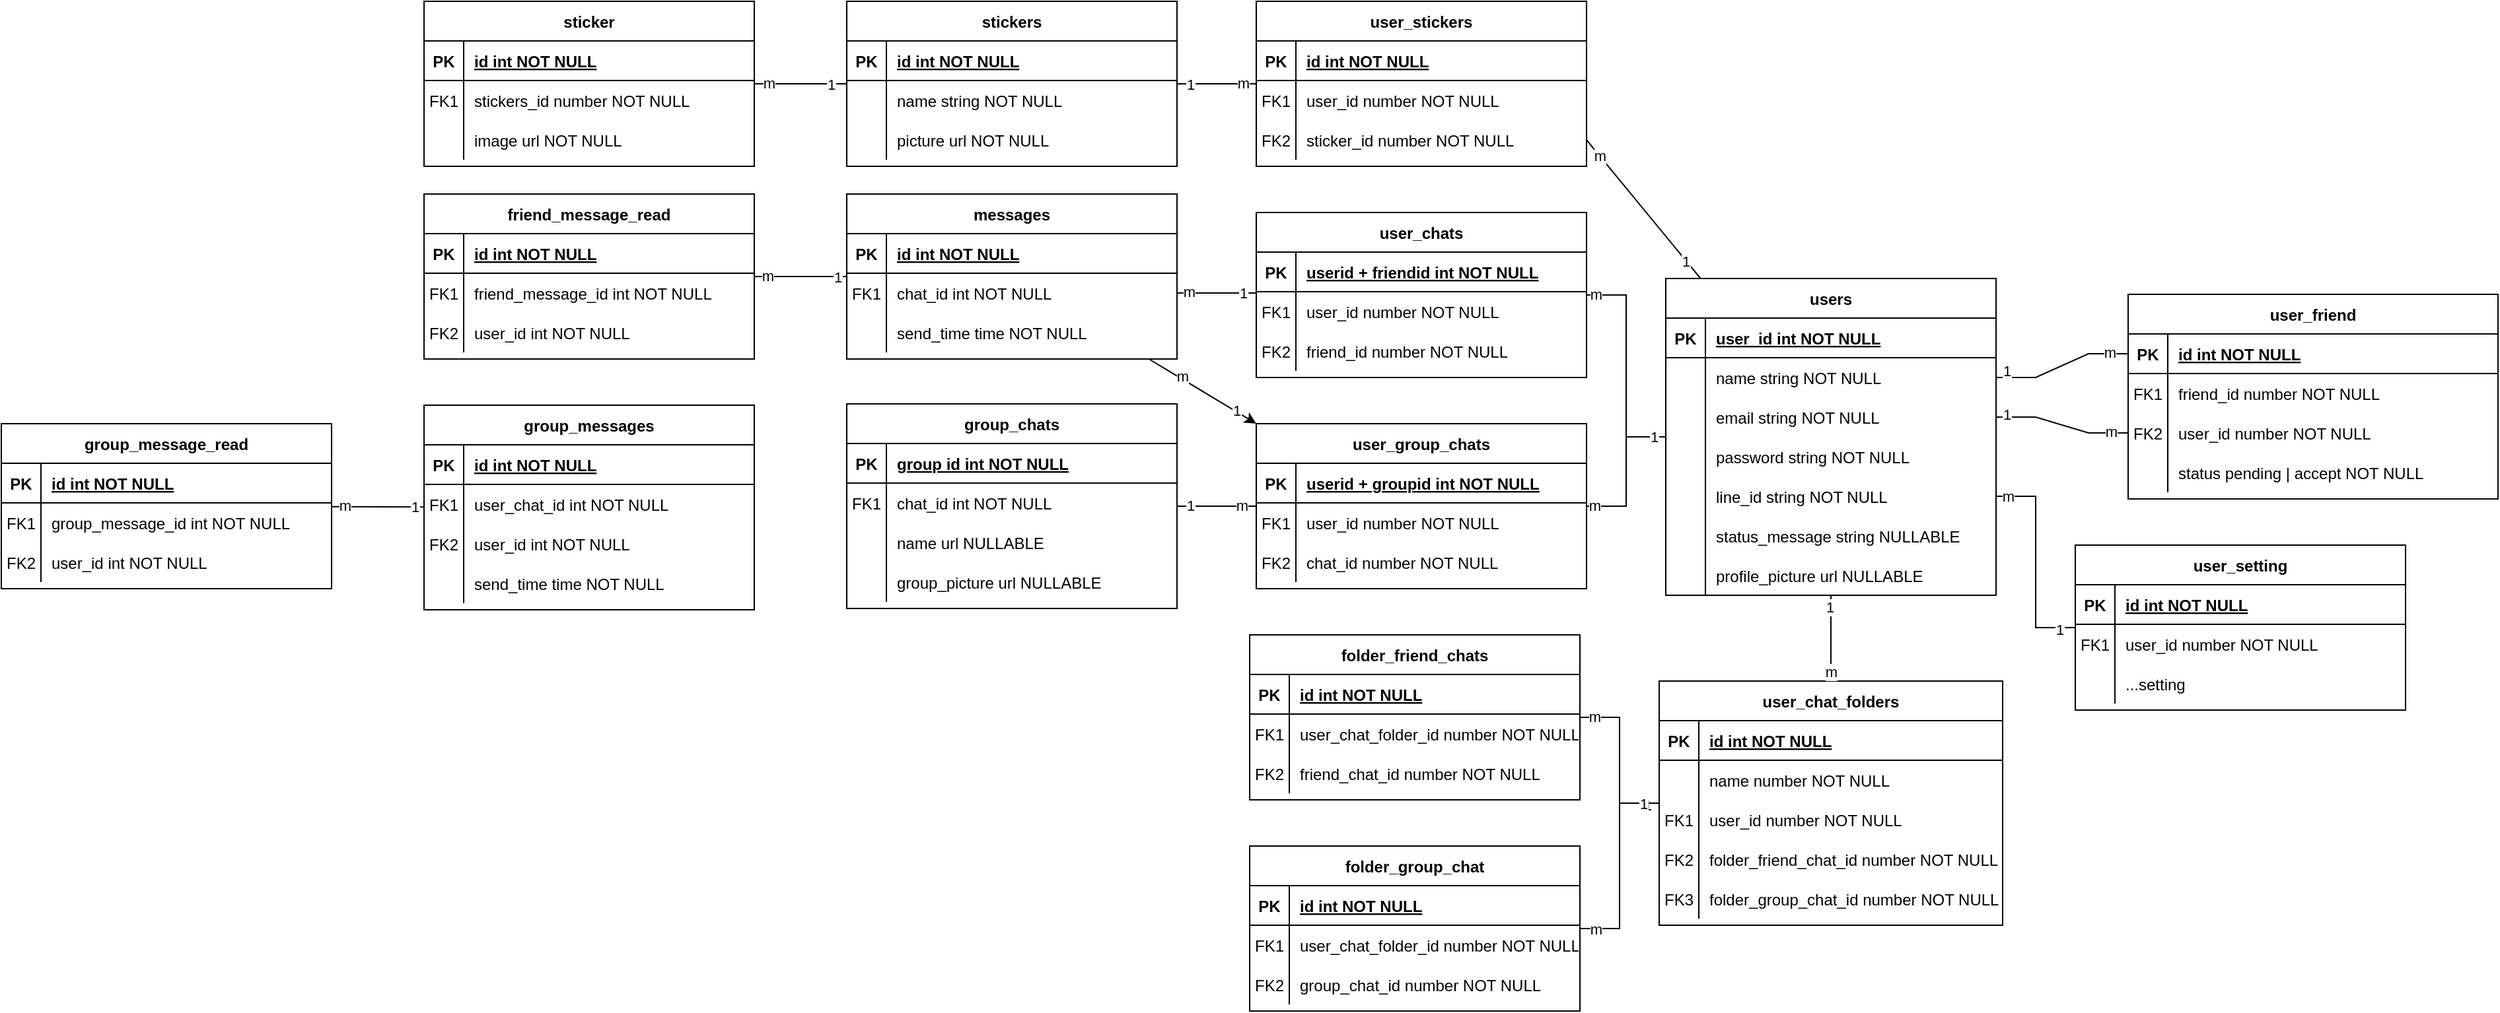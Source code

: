 <mxfile>
    <diagram id="R2lEEEUBdFMjLlhIrx00" name="Page-1">
        <mxGraphModel dx="2658" dy="579" grid="1" gridSize="10" guides="1" tooltips="1" connect="1" arrows="1" fold="1" page="1" pageScale="1" pageWidth="850" pageHeight="1100" math="0" shadow="0" extFonts="Permanent Marker^https://fonts.googleapis.com/css?family=Permanent+Marker">
            <root>
                <mxCell id="0"/>
                <mxCell id="1" parent="0"/>
                <mxCell id="63" style="edgeStyle=none;html=1;entryX=0;entryY=0;entryDx=0;entryDy=0;" edge="1" parent="1" source="C-vyLk0tnHw3VtMMgP7b-13" target="gwhF8PpGUmAVbZIQZpmQ-66">
                    <mxGeometry relative="1" as="geometry"/>
                </mxCell>
                <mxCell id="64" value="m" style="edgeLabel;html=1;align=center;verticalAlign=middle;resizable=0;points=[];" vertex="1" connectable="0" parent="63">
                    <mxGeometry x="-0.412" y="2" relative="1" as="geometry">
                        <mxPoint as="offset"/>
                    </mxGeometry>
                </mxCell>
                <mxCell id="65" value="1" style="edgeLabel;html=1;align=center;verticalAlign=middle;resizable=0;points=[];" vertex="1" connectable="0" parent="63">
                    <mxGeometry x="0.626" y="1" relative="1" as="geometry">
                        <mxPoint as="offset"/>
                    </mxGeometry>
                </mxCell>
                <mxCell id="C-vyLk0tnHw3VtMMgP7b-13" value="messages" style="shape=table;startSize=30;container=1;collapsible=1;childLayout=tableLayout;fixedRows=1;rowLines=0;fontStyle=1;align=center;resizeLast=1;" parent="1" vertex="1">
                    <mxGeometry x="-670" y="314" width="250" height="125" as="geometry"/>
                </mxCell>
                <mxCell id="C-vyLk0tnHw3VtMMgP7b-14" value="" style="shape=partialRectangle;collapsible=0;dropTarget=0;pointerEvents=0;fillColor=none;points=[[0,0.5],[1,0.5]];portConstraint=eastwest;top=0;left=0;right=0;bottom=1;" parent="C-vyLk0tnHw3VtMMgP7b-13" vertex="1">
                    <mxGeometry y="30" width="250" height="30" as="geometry"/>
                </mxCell>
                <mxCell id="C-vyLk0tnHw3VtMMgP7b-15" value="PK" style="shape=partialRectangle;overflow=hidden;connectable=0;fillColor=none;top=0;left=0;bottom=0;right=0;fontStyle=1;" parent="C-vyLk0tnHw3VtMMgP7b-14" vertex="1">
                    <mxGeometry width="30" height="30" as="geometry">
                        <mxRectangle width="30" height="30" as="alternateBounds"/>
                    </mxGeometry>
                </mxCell>
                <mxCell id="C-vyLk0tnHw3VtMMgP7b-16" value="id int NOT NULL" style="shape=partialRectangle;overflow=hidden;connectable=0;fillColor=none;top=0;left=0;bottom=0;right=0;align=left;spacingLeft=6;fontStyle=5;" parent="C-vyLk0tnHw3VtMMgP7b-14" vertex="1">
                    <mxGeometry x="30" width="220" height="30" as="geometry">
                        <mxRectangle width="220" height="30" as="alternateBounds"/>
                    </mxGeometry>
                </mxCell>
                <mxCell id="C-vyLk0tnHw3VtMMgP7b-17" value="" style="shape=partialRectangle;collapsible=0;dropTarget=0;pointerEvents=0;fillColor=none;points=[[0,0.5],[1,0.5]];portConstraint=eastwest;top=0;left=0;right=0;bottom=0;" parent="C-vyLk0tnHw3VtMMgP7b-13" vertex="1">
                    <mxGeometry y="60" width="250" height="30" as="geometry"/>
                </mxCell>
                <mxCell id="C-vyLk0tnHw3VtMMgP7b-18" value="FK1" style="shape=partialRectangle;overflow=hidden;connectable=0;fillColor=none;top=0;left=0;bottom=0;right=0;" parent="C-vyLk0tnHw3VtMMgP7b-17" vertex="1">
                    <mxGeometry width="30" height="30" as="geometry">
                        <mxRectangle width="30" height="30" as="alternateBounds"/>
                    </mxGeometry>
                </mxCell>
                <mxCell id="C-vyLk0tnHw3VtMMgP7b-19" value="chat_id int NOT NULL" style="shape=partialRectangle;overflow=hidden;connectable=0;fillColor=none;top=0;left=0;bottom=0;right=0;align=left;spacingLeft=6;" parent="C-vyLk0tnHw3VtMMgP7b-17" vertex="1">
                    <mxGeometry x="30" width="220" height="30" as="geometry">
                        <mxRectangle width="220" height="30" as="alternateBounds"/>
                    </mxGeometry>
                </mxCell>
                <mxCell id="gwhF8PpGUmAVbZIQZpmQ-274" value="" style="shape=partialRectangle;collapsible=0;dropTarget=0;pointerEvents=0;fillColor=none;points=[[0,0.5],[1,0.5]];portConstraint=eastwest;top=0;left=0;right=0;bottom=0;" parent="C-vyLk0tnHw3VtMMgP7b-13" vertex="1">
                    <mxGeometry y="90" width="250" height="30" as="geometry"/>
                </mxCell>
                <mxCell id="gwhF8PpGUmAVbZIQZpmQ-275" value="" style="shape=partialRectangle;overflow=hidden;connectable=0;fillColor=none;top=0;left=0;bottom=0;right=0;" parent="gwhF8PpGUmAVbZIQZpmQ-274" vertex="1">
                    <mxGeometry width="30" height="30" as="geometry">
                        <mxRectangle width="30" height="30" as="alternateBounds"/>
                    </mxGeometry>
                </mxCell>
                <mxCell id="gwhF8PpGUmAVbZIQZpmQ-276" value="send_time time NOT NULL" style="shape=partialRectangle;overflow=hidden;connectable=0;fillColor=none;top=0;left=0;bottom=0;right=0;align=left;spacingLeft=6;" parent="gwhF8PpGUmAVbZIQZpmQ-274" vertex="1">
                    <mxGeometry x="30" width="220" height="30" as="geometry">
                        <mxRectangle width="220" height="30" as="alternateBounds"/>
                    </mxGeometry>
                </mxCell>
                <mxCell id="C-vyLk0tnHw3VtMMgP7b-23" value="users" style="shape=table;startSize=30;container=1;collapsible=1;childLayout=tableLayout;fixedRows=1;rowLines=0;fontStyle=1;align=center;resizeLast=1;" parent="1" vertex="1">
                    <mxGeometry x="-50" y="378" width="250" height="240" as="geometry"/>
                </mxCell>
                <mxCell id="C-vyLk0tnHw3VtMMgP7b-24" value="" style="shape=partialRectangle;collapsible=0;dropTarget=0;pointerEvents=0;fillColor=none;points=[[0,0.5],[1,0.5]];portConstraint=eastwest;top=0;left=0;right=0;bottom=1;" parent="C-vyLk0tnHw3VtMMgP7b-23" vertex="1">
                    <mxGeometry y="30" width="250" height="30" as="geometry"/>
                </mxCell>
                <mxCell id="C-vyLk0tnHw3VtMMgP7b-25" value="PK" style="shape=partialRectangle;overflow=hidden;connectable=0;fillColor=none;top=0;left=0;bottom=0;right=0;fontStyle=1;" parent="C-vyLk0tnHw3VtMMgP7b-24" vertex="1">
                    <mxGeometry width="30.0" height="30" as="geometry">
                        <mxRectangle width="30.0" height="30" as="alternateBounds"/>
                    </mxGeometry>
                </mxCell>
                <mxCell id="C-vyLk0tnHw3VtMMgP7b-26" value="user_id int NOT NULL" style="shape=partialRectangle;overflow=hidden;connectable=0;fillColor=none;top=0;left=0;bottom=0;right=0;align=left;spacingLeft=6;fontStyle=5;" parent="C-vyLk0tnHw3VtMMgP7b-24" vertex="1">
                    <mxGeometry x="30.0" width="220.0" height="30" as="geometry">
                        <mxRectangle width="220.0" height="30" as="alternateBounds"/>
                    </mxGeometry>
                </mxCell>
                <mxCell id="C-vyLk0tnHw3VtMMgP7b-27" value="" style="shape=partialRectangle;collapsible=0;dropTarget=0;pointerEvents=0;fillColor=none;points=[[0,0.5],[1,0.5]];portConstraint=eastwest;top=0;left=0;right=0;bottom=0;" parent="C-vyLk0tnHw3VtMMgP7b-23" vertex="1">
                    <mxGeometry y="60" width="250" height="30" as="geometry"/>
                </mxCell>
                <mxCell id="C-vyLk0tnHw3VtMMgP7b-28" value="" style="shape=partialRectangle;overflow=hidden;connectable=0;fillColor=none;top=0;left=0;bottom=0;right=0;" parent="C-vyLk0tnHw3VtMMgP7b-27" vertex="1">
                    <mxGeometry width="30.0" height="30" as="geometry">
                        <mxRectangle width="30.0" height="30" as="alternateBounds"/>
                    </mxGeometry>
                </mxCell>
                <mxCell id="C-vyLk0tnHw3VtMMgP7b-29" value="name string NOT NULL" style="shape=partialRectangle;overflow=hidden;connectable=0;fillColor=none;top=0;left=0;bottom=0;right=0;align=left;spacingLeft=6;" parent="C-vyLk0tnHw3VtMMgP7b-27" vertex="1">
                    <mxGeometry x="30.0" width="220.0" height="30" as="geometry">
                        <mxRectangle width="220.0" height="30" as="alternateBounds"/>
                    </mxGeometry>
                </mxCell>
                <mxCell id="gwhF8PpGUmAVbZIQZpmQ-245" value="" style="shape=partialRectangle;collapsible=0;dropTarget=0;pointerEvents=0;fillColor=none;points=[[0,0.5],[1,0.5]];portConstraint=eastwest;top=0;left=0;right=0;bottom=0;" parent="C-vyLk0tnHw3VtMMgP7b-23" vertex="1">
                    <mxGeometry y="90" width="250" height="30" as="geometry"/>
                </mxCell>
                <mxCell id="gwhF8PpGUmAVbZIQZpmQ-246" value="" style="shape=partialRectangle;overflow=hidden;connectable=0;fillColor=none;top=0;left=0;bottom=0;right=0;" parent="gwhF8PpGUmAVbZIQZpmQ-245" vertex="1">
                    <mxGeometry width="30.0" height="30" as="geometry">
                        <mxRectangle width="30.0" height="30" as="alternateBounds"/>
                    </mxGeometry>
                </mxCell>
                <mxCell id="gwhF8PpGUmAVbZIQZpmQ-247" value="email string NOT NULL" style="shape=partialRectangle;overflow=hidden;connectable=0;fillColor=none;top=0;left=0;bottom=0;right=0;align=left;spacingLeft=6;" parent="gwhF8PpGUmAVbZIQZpmQ-245" vertex="1">
                    <mxGeometry x="30.0" width="220.0" height="30" as="geometry">
                        <mxRectangle width="220.0" height="30" as="alternateBounds"/>
                    </mxGeometry>
                </mxCell>
                <mxCell id="gwhF8PpGUmAVbZIQZpmQ-242" value="" style="shape=partialRectangle;collapsible=0;dropTarget=0;pointerEvents=0;fillColor=none;points=[[0,0.5],[1,0.5]];portConstraint=eastwest;top=0;left=0;right=0;bottom=0;" parent="C-vyLk0tnHw3VtMMgP7b-23" vertex="1">
                    <mxGeometry y="120" width="250" height="30" as="geometry"/>
                </mxCell>
                <mxCell id="gwhF8PpGUmAVbZIQZpmQ-243" value="" style="shape=partialRectangle;overflow=hidden;connectable=0;fillColor=none;top=0;left=0;bottom=0;right=0;" parent="gwhF8PpGUmAVbZIQZpmQ-242" vertex="1">
                    <mxGeometry width="30.0" height="30" as="geometry">
                        <mxRectangle width="30.0" height="30" as="alternateBounds"/>
                    </mxGeometry>
                </mxCell>
                <mxCell id="gwhF8PpGUmAVbZIQZpmQ-244" value="password string NOT NULL" style="shape=partialRectangle;overflow=hidden;connectable=0;fillColor=none;top=0;left=0;bottom=0;right=0;align=left;spacingLeft=6;" parent="gwhF8PpGUmAVbZIQZpmQ-242" vertex="1">
                    <mxGeometry x="30.0" width="220.0" height="30" as="geometry">
                        <mxRectangle width="220.0" height="30" as="alternateBounds"/>
                    </mxGeometry>
                </mxCell>
                <mxCell id="gwhF8PpGUmAVbZIQZpmQ-17" value="" style="shape=partialRectangle;collapsible=0;dropTarget=0;pointerEvents=0;fillColor=none;points=[[0,0.5],[1,0.5]];portConstraint=eastwest;top=0;left=0;right=0;bottom=0;" parent="C-vyLk0tnHw3VtMMgP7b-23" vertex="1">
                    <mxGeometry y="150" width="250" height="30" as="geometry"/>
                </mxCell>
                <mxCell id="gwhF8PpGUmAVbZIQZpmQ-18" value="" style="shape=partialRectangle;overflow=hidden;connectable=0;fillColor=none;top=0;left=0;bottom=0;right=0;" parent="gwhF8PpGUmAVbZIQZpmQ-17" vertex="1">
                    <mxGeometry width="30.0" height="30" as="geometry">
                        <mxRectangle width="30.0" height="30" as="alternateBounds"/>
                    </mxGeometry>
                </mxCell>
                <mxCell id="gwhF8PpGUmAVbZIQZpmQ-19" value="line_id string NOT NULL" style="shape=partialRectangle;overflow=hidden;connectable=0;fillColor=none;top=0;left=0;bottom=0;right=0;align=left;spacingLeft=6;" parent="gwhF8PpGUmAVbZIQZpmQ-17" vertex="1">
                    <mxGeometry x="30.0" width="220.0" height="30" as="geometry">
                        <mxRectangle width="220.0" height="30" as="alternateBounds"/>
                    </mxGeometry>
                </mxCell>
                <mxCell id="gwhF8PpGUmAVbZIQZpmQ-11" value="" style="shape=partialRectangle;collapsible=0;dropTarget=0;pointerEvents=0;fillColor=none;points=[[0,0.5],[1,0.5]];portConstraint=eastwest;top=0;left=0;right=0;bottom=0;" parent="C-vyLk0tnHw3VtMMgP7b-23" vertex="1">
                    <mxGeometry y="180" width="250" height="30" as="geometry"/>
                </mxCell>
                <mxCell id="gwhF8PpGUmAVbZIQZpmQ-12" value="" style="shape=partialRectangle;overflow=hidden;connectable=0;fillColor=none;top=0;left=0;bottom=0;right=0;" parent="gwhF8PpGUmAVbZIQZpmQ-11" vertex="1">
                    <mxGeometry width="30.0" height="30" as="geometry">
                        <mxRectangle width="30.0" height="30" as="alternateBounds"/>
                    </mxGeometry>
                </mxCell>
                <mxCell id="gwhF8PpGUmAVbZIQZpmQ-13" value="status_message string NULLABLE" style="shape=partialRectangle;overflow=hidden;connectable=0;fillColor=none;top=0;left=0;bottom=0;right=0;align=left;spacingLeft=6;" parent="gwhF8PpGUmAVbZIQZpmQ-11" vertex="1">
                    <mxGeometry x="30.0" width="220.0" height="30" as="geometry">
                        <mxRectangle width="220.0" height="30" as="alternateBounds"/>
                    </mxGeometry>
                </mxCell>
                <mxCell id="gwhF8PpGUmAVbZIQZpmQ-14" value="" style="shape=partialRectangle;collapsible=0;dropTarget=0;pointerEvents=0;fillColor=none;points=[[0,0.5],[1,0.5]];portConstraint=eastwest;top=0;left=0;right=0;bottom=0;" parent="C-vyLk0tnHw3VtMMgP7b-23" vertex="1">
                    <mxGeometry y="210" width="250" height="30" as="geometry"/>
                </mxCell>
                <mxCell id="gwhF8PpGUmAVbZIQZpmQ-15" value="" style="shape=partialRectangle;overflow=hidden;connectable=0;fillColor=none;top=0;left=0;bottom=0;right=0;" parent="gwhF8PpGUmAVbZIQZpmQ-14" vertex="1">
                    <mxGeometry width="30.0" height="30" as="geometry">
                        <mxRectangle width="30.0" height="30" as="alternateBounds"/>
                    </mxGeometry>
                </mxCell>
                <mxCell id="gwhF8PpGUmAVbZIQZpmQ-16" value="profile_picture url NULLABLE" style="shape=partialRectangle;overflow=hidden;connectable=0;fillColor=none;top=0;left=0;bottom=0;right=0;align=left;spacingLeft=6;" parent="gwhF8PpGUmAVbZIQZpmQ-14" vertex="1">
                    <mxGeometry x="30.0" width="220.0" height="30" as="geometry">
                        <mxRectangle width="220.0" height="30" as="alternateBounds"/>
                    </mxGeometry>
                </mxCell>
                <mxCell id="gwhF8PpGUmAVbZIQZpmQ-39" value="user_chats" style="shape=table;startSize=30;container=1;collapsible=1;childLayout=tableLayout;fixedRows=1;rowLines=0;fontStyle=1;align=center;resizeLast=1;" parent="1" vertex="1">
                    <mxGeometry x="-360" y="328" width="250" height="125" as="geometry"/>
                </mxCell>
                <mxCell id="gwhF8PpGUmAVbZIQZpmQ-40" value="" style="shape=partialRectangle;collapsible=0;dropTarget=0;pointerEvents=0;fillColor=none;points=[[0,0.5],[1,0.5]];portConstraint=eastwest;top=0;left=0;right=0;bottom=1;" parent="gwhF8PpGUmAVbZIQZpmQ-39" vertex="1">
                    <mxGeometry y="30" width="250" height="30" as="geometry"/>
                </mxCell>
                <mxCell id="gwhF8PpGUmAVbZIQZpmQ-41" value="PK" style="shape=partialRectangle;overflow=hidden;connectable=0;fillColor=none;top=0;left=0;bottom=0;right=0;fontStyle=1;" parent="gwhF8PpGUmAVbZIQZpmQ-40" vertex="1">
                    <mxGeometry width="30" height="30" as="geometry">
                        <mxRectangle width="30" height="30" as="alternateBounds"/>
                    </mxGeometry>
                </mxCell>
                <mxCell id="gwhF8PpGUmAVbZIQZpmQ-42" value="userid + friendid int NOT NULL " style="shape=partialRectangle;overflow=hidden;connectable=0;fillColor=none;top=0;left=0;bottom=0;right=0;align=left;spacingLeft=6;fontStyle=5;" parent="gwhF8PpGUmAVbZIQZpmQ-40" vertex="1">
                    <mxGeometry x="30" width="220" height="30" as="geometry">
                        <mxRectangle width="220" height="30" as="alternateBounds"/>
                    </mxGeometry>
                </mxCell>
                <mxCell id="gwhF8PpGUmAVbZIQZpmQ-43" value="" style="shape=partialRectangle;collapsible=0;dropTarget=0;pointerEvents=0;fillColor=none;points=[[0,0.5],[1,0.5]];portConstraint=eastwest;top=0;left=0;right=0;bottom=0;" parent="gwhF8PpGUmAVbZIQZpmQ-39" vertex="1">
                    <mxGeometry y="60" width="250" height="30" as="geometry"/>
                </mxCell>
                <mxCell id="gwhF8PpGUmAVbZIQZpmQ-44" value="FK1" style="shape=partialRectangle;overflow=hidden;connectable=0;fillColor=none;top=0;left=0;bottom=0;right=0;" parent="gwhF8PpGUmAVbZIQZpmQ-43" vertex="1">
                    <mxGeometry width="30" height="30" as="geometry">
                        <mxRectangle width="30" height="30" as="alternateBounds"/>
                    </mxGeometry>
                </mxCell>
                <mxCell id="gwhF8PpGUmAVbZIQZpmQ-45" value="user_id number NOT NULL" style="shape=partialRectangle;overflow=hidden;connectable=0;fillColor=none;top=0;left=0;bottom=0;right=0;align=left;spacingLeft=6;" parent="gwhF8PpGUmAVbZIQZpmQ-43" vertex="1">
                    <mxGeometry x="30" width="220" height="30" as="geometry">
                        <mxRectangle width="220" height="30" as="alternateBounds"/>
                    </mxGeometry>
                </mxCell>
                <mxCell id="gwhF8PpGUmAVbZIQZpmQ-46" value="" style="shape=partialRectangle;collapsible=0;dropTarget=0;pointerEvents=0;fillColor=none;points=[[0,0.5],[1,0.5]];portConstraint=eastwest;top=0;left=0;right=0;bottom=0;" parent="gwhF8PpGUmAVbZIQZpmQ-39" vertex="1">
                    <mxGeometry y="90" width="250" height="30" as="geometry"/>
                </mxCell>
                <mxCell id="gwhF8PpGUmAVbZIQZpmQ-47" value="FK2" style="shape=partialRectangle;overflow=hidden;connectable=0;fillColor=none;top=0;left=0;bottom=0;right=0;" parent="gwhF8PpGUmAVbZIQZpmQ-46" vertex="1">
                    <mxGeometry width="30" height="30" as="geometry">
                        <mxRectangle width="30" height="30" as="alternateBounds"/>
                    </mxGeometry>
                </mxCell>
                <mxCell id="gwhF8PpGUmAVbZIQZpmQ-48" value="friend_id number NOT NULL" style="shape=partialRectangle;overflow=hidden;connectable=0;fillColor=none;top=0;left=0;bottom=0;right=0;align=left;spacingLeft=6;" parent="gwhF8PpGUmAVbZIQZpmQ-46" vertex="1">
                    <mxGeometry x="30" width="220" height="30" as="geometry">
                        <mxRectangle width="220" height="30" as="alternateBounds"/>
                    </mxGeometry>
                </mxCell>
                <mxCell id="gwhF8PpGUmAVbZIQZpmQ-52" value="" style="endArrow=none;html=1;rounded=0;edgeStyle=entityRelationEdgeStyle;" parent="1" source="C-vyLk0tnHw3VtMMgP7b-23" target="gwhF8PpGUmAVbZIQZpmQ-39" edge="1">
                    <mxGeometry width="50" height="50" relative="1" as="geometry">
                        <mxPoint x="-120" y="508" as="sourcePoint"/>
                        <mxPoint x="-120" y="653" as="targetPoint"/>
                        <Array as="points">
                            <mxPoint x="-160" y="588"/>
                        </Array>
                    </mxGeometry>
                </mxCell>
                <mxCell id="gwhF8PpGUmAVbZIQZpmQ-54" value="m" style="edgeLabel;html=1;align=center;verticalAlign=middle;resizable=0;points=[];" parent="gwhF8PpGUmAVbZIQZpmQ-52" vertex="1" connectable="0">
                    <mxGeometry x="0.605" y="-3" relative="1" as="geometry">
                        <mxPoint x="-26" y="-4" as="offset"/>
                    </mxGeometry>
                </mxCell>
                <mxCell id="gwhF8PpGUmAVbZIQZpmQ-66" value="user_group_chats" style="shape=table;startSize=30;container=1;collapsible=1;childLayout=tableLayout;fixedRows=1;rowLines=0;fontStyle=1;align=center;resizeLast=1;" parent="1" vertex="1">
                    <mxGeometry x="-360" y="488" width="250" height="125" as="geometry"/>
                </mxCell>
                <mxCell id="gwhF8PpGUmAVbZIQZpmQ-67" value="" style="shape=partialRectangle;collapsible=0;dropTarget=0;pointerEvents=0;fillColor=none;points=[[0,0.5],[1,0.5]];portConstraint=eastwest;top=0;left=0;right=0;bottom=1;" parent="gwhF8PpGUmAVbZIQZpmQ-66" vertex="1">
                    <mxGeometry y="30" width="250" height="30" as="geometry"/>
                </mxCell>
                <mxCell id="gwhF8PpGUmAVbZIQZpmQ-68" value="PK" style="shape=partialRectangle;overflow=hidden;connectable=0;fillColor=none;top=0;left=0;bottom=0;right=0;fontStyle=1;" parent="gwhF8PpGUmAVbZIQZpmQ-67" vertex="1">
                    <mxGeometry width="30" height="30" as="geometry">
                        <mxRectangle width="30" height="30" as="alternateBounds"/>
                    </mxGeometry>
                </mxCell>
                <mxCell id="gwhF8PpGUmAVbZIQZpmQ-69" value="userid + groupid int NOT NULL " style="shape=partialRectangle;overflow=hidden;connectable=0;fillColor=none;top=0;left=0;bottom=0;right=0;align=left;spacingLeft=6;fontStyle=5;" parent="gwhF8PpGUmAVbZIQZpmQ-67" vertex="1">
                    <mxGeometry x="30" width="220" height="30" as="geometry">
                        <mxRectangle width="220" height="30" as="alternateBounds"/>
                    </mxGeometry>
                </mxCell>
                <mxCell id="gwhF8PpGUmAVbZIQZpmQ-70" value="" style="shape=partialRectangle;collapsible=0;dropTarget=0;pointerEvents=0;fillColor=none;points=[[0,0.5],[1,0.5]];portConstraint=eastwest;top=0;left=0;right=0;bottom=0;" parent="gwhF8PpGUmAVbZIQZpmQ-66" vertex="1">
                    <mxGeometry y="60" width="250" height="30" as="geometry"/>
                </mxCell>
                <mxCell id="gwhF8PpGUmAVbZIQZpmQ-71" value="FK1" style="shape=partialRectangle;overflow=hidden;connectable=0;fillColor=none;top=0;left=0;bottom=0;right=0;" parent="gwhF8PpGUmAVbZIQZpmQ-70" vertex="1">
                    <mxGeometry width="30" height="30" as="geometry">
                        <mxRectangle width="30" height="30" as="alternateBounds"/>
                    </mxGeometry>
                </mxCell>
                <mxCell id="gwhF8PpGUmAVbZIQZpmQ-72" value="user_id number NOT NULL" style="shape=partialRectangle;overflow=hidden;connectable=0;fillColor=none;top=0;left=0;bottom=0;right=0;align=left;spacingLeft=6;" parent="gwhF8PpGUmAVbZIQZpmQ-70" vertex="1">
                    <mxGeometry x="30" width="220" height="30" as="geometry">
                        <mxRectangle width="220" height="30" as="alternateBounds"/>
                    </mxGeometry>
                </mxCell>
                <mxCell id="gwhF8PpGUmAVbZIQZpmQ-73" value="" style="shape=partialRectangle;collapsible=0;dropTarget=0;pointerEvents=0;fillColor=none;points=[[0,0.5],[1,0.5]];portConstraint=eastwest;top=0;left=0;right=0;bottom=0;" parent="gwhF8PpGUmAVbZIQZpmQ-66" vertex="1">
                    <mxGeometry y="90" width="250" height="30" as="geometry"/>
                </mxCell>
                <mxCell id="gwhF8PpGUmAVbZIQZpmQ-74" value="FK2" style="shape=partialRectangle;overflow=hidden;connectable=0;fillColor=none;top=0;left=0;bottom=0;right=0;" parent="gwhF8PpGUmAVbZIQZpmQ-73" vertex="1">
                    <mxGeometry width="30" height="30" as="geometry">
                        <mxRectangle width="30" height="30" as="alternateBounds"/>
                    </mxGeometry>
                </mxCell>
                <mxCell id="gwhF8PpGUmAVbZIQZpmQ-75" value="chat_id number NOT NULL" style="shape=partialRectangle;overflow=hidden;connectable=0;fillColor=none;top=0;left=0;bottom=0;right=0;align=left;spacingLeft=6;" parent="gwhF8PpGUmAVbZIQZpmQ-73" vertex="1">
                    <mxGeometry x="30" width="220" height="30" as="geometry">
                        <mxRectangle width="220" height="30" as="alternateBounds"/>
                    </mxGeometry>
                </mxCell>
                <mxCell id="gwhF8PpGUmAVbZIQZpmQ-77" value="" style="endArrow=none;html=1;rounded=0;edgeStyle=entityRelationEdgeStyle;" parent="1" source="C-vyLk0tnHw3VtMMgP7b-23" target="gwhF8PpGUmAVbZIQZpmQ-66" edge="1">
                    <mxGeometry width="50" height="50" relative="1" as="geometry">
                        <mxPoint x="-40" y="478" as="sourcePoint"/>
                        <mxPoint x="-100" y="401" as="targetPoint"/>
                        <Array as="points">
                            <mxPoint x="-150" y="598"/>
                        </Array>
                    </mxGeometry>
                </mxCell>
                <mxCell id="gwhF8PpGUmAVbZIQZpmQ-78" value="1" style="edgeLabel;html=1;align=center;verticalAlign=middle;resizable=0;points=[];" parent="gwhF8PpGUmAVbZIQZpmQ-77" vertex="1" connectable="0">
                    <mxGeometry x="-0.661" y="4" relative="1" as="geometry">
                        <mxPoint x="10" y="-4" as="offset"/>
                    </mxGeometry>
                </mxCell>
                <mxCell id="gwhF8PpGUmAVbZIQZpmQ-79" value="m" style="edgeLabel;html=1;align=center;verticalAlign=middle;resizable=0;points=[];" parent="gwhF8PpGUmAVbZIQZpmQ-77" vertex="1" connectable="0">
                    <mxGeometry x="0.605" y="-3" relative="1" as="geometry">
                        <mxPoint x="-16" y="2" as="offset"/>
                    </mxGeometry>
                </mxCell>
                <mxCell id="gwhF8PpGUmAVbZIQZpmQ-106" value="group_chats" style="shape=table;startSize=30;container=1;collapsible=1;childLayout=tableLayout;fixedRows=1;rowLines=0;fontStyle=1;align=center;resizeLast=1;" parent="1" vertex="1">
                    <mxGeometry x="-670" y="473" width="250" height="155" as="geometry"/>
                </mxCell>
                <mxCell id="gwhF8PpGUmAVbZIQZpmQ-107" value="" style="shape=partialRectangle;collapsible=0;dropTarget=0;pointerEvents=0;fillColor=none;points=[[0,0.5],[1,0.5]];portConstraint=eastwest;top=0;left=0;right=0;bottom=1;" parent="gwhF8PpGUmAVbZIQZpmQ-106" vertex="1">
                    <mxGeometry y="30" width="250" height="30" as="geometry"/>
                </mxCell>
                <mxCell id="gwhF8PpGUmAVbZIQZpmQ-108" value="PK" style="shape=partialRectangle;overflow=hidden;connectable=0;fillColor=none;top=0;left=0;bottom=0;right=0;fontStyle=1;" parent="gwhF8PpGUmAVbZIQZpmQ-107" vertex="1">
                    <mxGeometry width="30" height="30" as="geometry">
                        <mxRectangle width="30" height="30" as="alternateBounds"/>
                    </mxGeometry>
                </mxCell>
                <mxCell id="gwhF8PpGUmAVbZIQZpmQ-109" value="group id int NOT NULL " style="shape=partialRectangle;overflow=hidden;connectable=0;fillColor=none;top=0;left=0;bottom=0;right=0;align=left;spacingLeft=6;fontStyle=5;" parent="gwhF8PpGUmAVbZIQZpmQ-107" vertex="1">
                    <mxGeometry x="30" width="220" height="30" as="geometry">
                        <mxRectangle width="220" height="30" as="alternateBounds"/>
                    </mxGeometry>
                </mxCell>
                <mxCell id="gwhF8PpGUmAVbZIQZpmQ-110" value="" style="shape=partialRectangle;collapsible=0;dropTarget=0;pointerEvents=0;fillColor=none;points=[[0,0.5],[1,0.5]];portConstraint=eastwest;top=0;left=0;right=0;bottom=0;" parent="gwhF8PpGUmAVbZIQZpmQ-106" vertex="1">
                    <mxGeometry y="60" width="250" height="30" as="geometry"/>
                </mxCell>
                <mxCell id="gwhF8PpGUmAVbZIQZpmQ-111" value="FK1" style="shape=partialRectangle;overflow=hidden;connectable=0;fillColor=none;top=0;left=0;bottom=0;right=0;" parent="gwhF8PpGUmAVbZIQZpmQ-110" vertex="1">
                    <mxGeometry width="30" height="30" as="geometry">
                        <mxRectangle width="30" height="30" as="alternateBounds"/>
                    </mxGeometry>
                </mxCell>
                <mxCell id="gwhF8PpGUmAVbZIQZpmQ-112" value="chat_id int NOT NULL" style="shape=partialRectangle;overflow=hidden;connectable=0;fillColor=none;top=0;left=0;bottom=0;right=0;align=left;spacingLeft=6;" parent="gwhF8PpGUmAVbZIQZpmQ-110" vertex="1">
                    <mxGeometry x="30" width="220" height="30" as="geometry">
                        <mxRectangle width="220" height="30" as="alternateBounds"/>
                    </mxGeometry>
                </mxCell>
                <mxCell id="48" value="" style="shape=partialRectangle;collapsible=0;dropTarget=0;pointerEvents=0;fillColor=none;points=[[0,0.5],[1,0.5]];portConstraint=eastwest;top=0;left=0;right=0;bottom=0;" parent="gwhF8PpGUmAVbZIQZpmQ-106" vertex="1">
                    <mxGeometry y="90" width="250" height="30" as="geometry"/>
                </mxCell>
                <mxCell id="49" value="" style="shape=partialRectangle;overflow=hidden;connectable=0;fillColor=none;top=0;left=0;bottom=0;right=0;" parent="48" vertex="1">
                    <mxGeometry width="30" height="30" as="geometry">
                        <mxRectangle width="30" height="30" as="alternateBounds"/>
                    </mxGeometry>
                </mxCell>
                <mxCell id="50" value="name url NULLABLE" style="shape=partialRectangle;overflow=hidden;connectable=0;fillColor=none;top=0;left=0;bottom=0;right=0;align=left;spacingLeft=6;" parent="48" vertex="1">
                    <mxGeometry x="30" width="220" height="30" as="geometry">
                        <mxRectangle width="220" height="30" as="alternateBounds"/>
                    </mxGeometry>
                </mxCell>
                <mxCell id="gwhF8PpGUmAVbZIQZpmQ-248" value="" style="shape=partialRectangle;collapsible=0;dropTarget=0;pointerEvents=0;fillColor=none;points=[[0,0.5],[1,0.5]];portConstraint=eastwest;top=0;left=0;right=0;bottom=0;" parent="gwhF8PpGUmAVbZIQZpmQ-106" vertex="1">
                    <mxGeometry y="120" width="250" height="30" as="geometry"/>
                </mxCell>
                <mxCell id="gwhF8PpGUmAVbZIQZpmQ-249" value="" style="shape=partialRectangle;overflow=hidden;connectable=0;fillColor=none;top=0;left=0;bottom=0;right=0;" parent="gwhF8PpGUmAVbZIQZpmQ-248" vertex="1">
                    <mxGeometry width="30" height="30" as="geometry">
                        <mxRectangle width="30" height="30" as="alternateBounds"/>
                    </mxGeometry>
                </mxCell>
                <mxCell id="gwhF8PpGUmAVbZIQZpmQ-250" value="group_picture url NULLABLE" style="shape=partialRectangle;overflow=hidden;connectable=0;fillColor=none;top=0;left=0;bottom=0;right=0;align=left;spacingLeft=6;" parent="gwhF8PpGUmAVbZIQZpmQ-248" vertex="1">
                    <mxGeometry x="30" width="220" height="30" as="geometry">
                        <mxRectangle width="220" height="30" as="alternateBounds"/>
                    </mxGeometry>
                </mxCell>
                <mxCell id="gwhF8PpGUmAVbZIQZpmQ-113" value="group_messages" style="shape=table;startSize=30;container=1;collapsible=1;childLayout=tableLayout;fixedRows=1;rowLines=0;fontStyle=1;align=center;resizeLast=1;" parent="1" vertex="1">
                    <mxGeometry x="-990" y="474" width="250" height="155" as="geometry"/>
                </mxCell>
                <mxCell id="gwhF8PpGUmAVbZIQZpmQ-114" value="" style="shape=partialRectangle;collapsible=0;dropTarget=0;pointerEvents=0;fillColor=none;points=[[0,0.5],[1,0.5]];portConstraint=eastwest;top=0;left=0;right=0;bottom=1;" parent="gwhF8PpGUmAVbZIQZpmQ-113" vertex="1">
                    <mxGeometry y="30" width="250" height="30" as="geometry"/>
                </mxCell>
                <mxCell id="gwhF8PpGUmAVbZIQZpmQ-115" value="PK" style="shape=partialRectangle;overflow=hidden;connectable=0;fillColor=none;top=0;left=0;bottom=0;right=0;fontStyle=1;" parent="gwhF8PpGUmAVbZIQZpmQ-114" vertex="1">
                    <mxGeometry width="30" height="30" as="geometry">
                        <mxRectangle width="30" height="30" as="alternateBounds"/>
                    </mxGeometry>
                </mxCell>
                <mxCell id="gwhF8PpGUmAVbZIQZpmQ-116" value="id int NOT NULL" style="shape=partialRectangle;overflow=hidden;connectable=0;fillColor=none;top=0;left=0;bottom=0;right=0;align=left;spacingLeft=6;fontStyle=5;" parent="gwhF8PpGUmAVbZIQZpmQ-114" vertex="1">
                    <mxGeometry x="30" width="220" height="30" as="geometry">
                        <mxRectangle width="220" height="30" as="alternateBounds"/>
                    </mxGeometry>
                </mxCell>
                <mxCell id="gwhF8PpGUmAVbZIQZpmQ-117" value="" style="shape=partialRectangle;collapsible=0;dropTarget=0;pointerEvents=0;fillColor=none;points=[[0,0.5],[1,0.5]];portConstraint=eastwest;top=0;left=0;right=0;bottom=0;" parent="gwhF8PpGUmAVbZIQZpmQ-113" vertex="1">
                    <mxGeometry y="60" width="250" height="30" as="geometry"/>
                </mxCell>
                <mxCell id="gwhF8PpGUmAVbZIQZpmQ-118" value="FK1" style="shape=partialRectangle;overflow=hidden;connectable=0;fillColor=none;top=0;left=0;bottom=0;right=0;" parent="gwhF8PpGUmAVbZIQZpmQ-117" vertex="1">
                    <mxGeometry width="30" height="30" as="geometry">
                        <mxRectangle width="30" height="30" as="alternateBounds"/>
                    </mxGeometry>
                </mxCell>
                <mxCell id="gwhF8PpGUmAVbZIQZpmQ-119" value="user_chat_id int NOT NULL" style="shape=partialRectangle;overflow=hidden;connectable=0;fillColor=none;top=0;left=0;bottom=0;right=0;align=left;spacingLeft=6;" parent="gwhF8PpGUmAVbZIQZpmQ-117" vertex="1">
                    <mxGeometry x="30" width="220" height="30" as="geometry">
                        <mxRectangle width="220" height="30" as="alternateBounds"/>
                    </mxGeometry>
                </mxCell>
                <mxCell id="gwhF8PpGUmAVbZIQZpmQ-120" value="" style="shape=partialRectangle;collapsible=0;dropTarget=0;pointerEvents=0;fillColor=none;points=[[0,0.5],[1,0.5]];portConstraint=eastwest;top=0;left=0;right=0;bottom=0;" parent="gwhF8PpGUmAVbZIQZpmQ-113" vertex="1">
                    <mxGeometry y="90" width="250" height="30" as="geometry"/>
                </mxCell>
                <mxCell id="gwhF8PpGUmAVbZIQZpmQ-121" value="FK2" style="shape=partialRectangle;overflow=hidden;connectable=0;fillColor=none;top=0;left=0;bottom=0;right=0;" parent="gwhF8PpGUmAVbZIQZpmQ-120" vertex="1">
                    <mxGeometry width="30" height="30" as="geometry">
                        <mxRectangle width="30" height="30" as="alternateBounds"/>
                    </mxGeometry>
                </mxCell>
                <mxCell id="gwhF8PpGUmAVbZIQZpmQ-122" value="user_id int NOT NULL" style="shape=partialRectangle;overflow=hidden;connectable=0;fillColor=none;top=0;left=0;bottom=0;right=0;align=left;spacingLeft=6;" parent="gwhF8PpGUmAVbZIQZpmQ-120" vertex="1">
                    <mxGeometry x="30" width="220" height="30" as="geometry">
                        <mxRectangle width="220" height="30" as="alternateBounds"/>
                    </mxGeometry>
                </mxCell>
                <mxCell id="gwhF8PpGUmAVbZIQZpmQ-277" value="" style="shape=partialRectangle;collapsible=0;dropTarget=0;pointerEvents=0;fillColor=none;points=[[0,0.5],[1,0.5]];portConstraint=eastwest;top=0;left=0;right=0;bottom=0;" parent="gwhF8PpGUmAVbZIQZpmQ-113" vertex="1">
                    <mxGeometry y="120" width="250" height="30" as="geometry"/>
                </mxCell>
                <mxCell id="gwhF8PpGUmAVbZIQZpmQ-278" value="" style="shape=partialRectangle;overflow=hidden;connectable=0;fillColor=none;top=0;left=0;bottom=0;right=0;" parent="gwhF8PpGUmAVbZIQZpmQ-277" vertex="1">
                    <mxGeometry width="30" height="30" as="geometry">
                        <mxRectangle width="30" height="30" as="alternateBounds"/>
                    </mxGeometry>
                </mxCell>
                <mxCell id="gwhF8PpGUmAVbZIQZpmQ-279" value="send_time time NOT NULL" style="shape=partialRectangle;overflow=hidden;connectable=0;fillColor=none;top=0;left=0;bottom=0;right=0;align=left;spacingLeft=6;" parent="gwhF8PpGUmAVbZIQZpmQ-277" vertex="1">
                    <mxGeometry x="30" width="220" height="30" as="geometry">
                        <mxRectangle width="220" height="30" as="alternateBounds"/>
                    </mxGeometry>
                </mxCell>
                <mxCell id="gwhF8PpGUmAVbZIQZpmQ-128" value="" style="endArrow=none;html=1;rounded=0;edgeStyle=entityRelationEdgeStyle;" parent="1" source="gwhF8PpGUmAVbZIQZpmQ-66" target="gwhF8PpGUmAVbZIQZpmQ-106" edge="1">
                    <mxGeometry width="50" height="50" relative="1" as="geometry">
                        <mxPoint x="-350" y="401" as="sourcePoint"/>
                        <mxPoint x="-410" y="401" as="targetPoint"/>
                        <Array as="points">
                            <mxPoint x="-140" y="608"/>
                            <mxPoint x="-370" y="548"/>
                        </Array>
                    </mxGeometry>
                </mxCell>
                <mxCell id="gwhF8PpGUmAVbZIQZpmQ-129" value="m" style="edgeLabel;html=1;align=center;verticalAlign=middle;resizable=0;points=[];" parent="gwhF8PpGUmAVbZIQZpmQ-128" vertex="1" connectable="0">
                    <mxGeometry x="-0.661" y="4" relative="1" as="geometry">
                        <mxPoint x="-1" y="-5" as="offset"/>
                    </mxGeometry>
                </mxCell>
                <mxCell id="gwhF8PpGUmAVbZIQZpmQ-130" value="1" style="edgeLabel;html=1;align=center;verticalAlign=middle;resizable=0;points=[];" parent="gwhF8PpGUmAVbZIQZpmQ-128" vertex="1" connectable="0">
                    <mxGeometry x="0.661" y="-1" relative="1" as="geometry">
                        <mxPoint as="offset"/>
                    </mxGeometry>
                </mxCell>
                <mxCell id="gwhF8PpGUmAVbZIQZpmQ-144" value="user_friend" style="shape=table;startSize=30;container=1;collapsible=1;childLayout=tableLayout;fixedRows=1;rowLines=0;fontStyle=1;align=center;resizeLast=1;" parent="1" vertex="1">
                    <mxGeometry x="300" y="390" width="280" height="155" as="geometry"/>
                </mxCell>
                <mxCell id="gwhF8PpGUmAVbZIQZpmQ-145" value="" style="shape=partialRectangle;collapsible=0;dropTarget=0;pointerEvents=0;fillColor=none;points=[[0,0.5],[1,0.5]];portConstraint=eastwest;top=0;left=0;right=0;bottom=1;" parent="gwhF8PpGUmAVbZIQZpmQ-144" vertex="1">
                    <mxGeometry y="30" width="280" height="30" as="geometry"/>
                </mxCell>
                <mxCell id="gwhF8PpGUmAVbZIQZpmQ-146" value="PK" style="shape=partialRectangle;overflow=hidden;connectable=0;fillColor=none;top=0;left=0;bottom=0;right=0;fontStyle=1;" parent="gwhF8PpGUmAVbZIQZpmQ-145" vertex="1">
                    <mxGeometry width="30" height="30" as="geometry">
                        <mxRectangle width="30" height="30" as="alternateBounds"/>
                    </mxGeometry>
                </mxCell>
                <mxCell id="gwhF8PpGUmAVbZIQZpmQ-147" value="id int NOT NULL " style="shape=partialRectangle;overflow=hidden;connectable=0;fillColor=none;top=0;left=0;bottom=0;right=0;align=left;spacingLeft=6;fontStyle=5;" parent="gwhF8PpGUmAVbZIQZpmQ-145" vertex="1">
                    <mxGeometry x="30" width="250" height="30" as="geometry">
                        <mxRectangle width="250" height="30" as="alternateBounds"/>
                    </mxGeometry>
                </mxCell>
                <mxCell id="gwhF8PpGUmAVbZIQZpmQ-148" value="" style="shape=partialRectangle;collapsible=0;dropTarget=0;pointerEvents=0;fillColor=none;points=[[0,0.5],[1,0.5]];portConstraint=eastwest;top=0;left=0;right=0;bottom=0;" parent="gwhF8PpGUmAVbZIQZpmQ-144" vertex="1">
                    <mxGeometry y="60" width="280" height="30" as="geometry"/>
                </mxCell>
                <mxCell id="gwhF8PpGUmAVbZIQZpmQ-149" value="FK1" style="shape=partialRectangle;overflow=hidden;connectable=0;fillColor=none;top=0;left=0;bottom=0;right=0;" parent="gwhF8PpGUmAVbZIQZpmQ-148" vertex="1">
                    <mxGeometry width="30" height="30" as="geometry">
                        <mxRectangle width="30" height="30" as="alternateBounds"/>
                    </mxGeometry>
                </mxCell>
                <mxCell id="gwhF8PpGUmAVbZIQZpmQ-150" value="friend_id number NOT NULL" style="shape=partialRectangle;overflow=hidden;connectable=0;fillColor=none;top=0;left=0;bottom=0;right=0;align=left;spacingLeft=6;" parent="gwhF8PpGUmAVbZIQZpmQ-148" vertex="1">
                    <mxGeometry x="30" width="250" height="30" as="geometry">
                        <mxRectangle width="250" height="30" as="alternateBounds"/>
                    </mxGeometry>
                </mxCell>
                <mxCell id="gwhF8PpGUmAVbZIQZpmQ-151" value="" style="shape=partialRectangle;collapsible=0;dropTarget=0;pointerEvents=0;fillColor=none;points=[[0,0.5],[1,0.5]];portConstraint=eastwest;top=0;left=0;right=0;bottom=0;" parent="gwhF8PpGUmAVbZIQZpmQ-144" vertex="1">
                    <mxGeometry y="90" width="280" height="30" as="geometry"/>
                </mxCell>
                <mxCell id="gwhF8PpGUmAVbZIQZpmQ-152" value="FK2" style="shape=partialRectangle;overflow=hidden;connectable=0;fillColor=none;top=0;left=0;bottom=0;right=0;" parent="gwhF8PpGUmAVbZIQZpmQ-151" vertex="1">
                    <mxGeometry width="30" height="30" as="geometry">
                        <mxRectangle width="30" height="30" as="alternateBounds"/>
                    </mxGeometry>
                </mxCell>
                <mxCell id="gwhF8PpGUmAVbZIQZpmQ-153" value="user_id number NOT NULL" style="shape=partialRectangle;overflow=hidden;connectable=0;fillColor=none;top=0;left=0;bottom=0;right=0;align=left;spacingLeft=6;" parent="gwhF8PpGUmAVbZIQZpmQ-151" vertex="1">
                    <mxGeometry x="30" width="250" height="30" as="geometry">
                        <mxRectangle width="250" height="30" as="alternateBounds"/>
                    </mxGeometry>
                </mxCell>
                <mxCell id="gwhF8PpGUmAVbZIQZpmQ-251" value="" style="shape=partialRectangle;collapsible=0;dropTarget=0;pointerEvents=0;fillColor=none;points=[[0,0.5],[1,0.5]];portConstraint=eastwest;top=0;left=0;right=0;bottom=0;" parent="gwhF8PpGUmAVbZIQZpmQ-144" vertex="1">
                    <mxGeometry y="120" width="280" height="30" as="geometry"/>
                </mxCell>
                <mxCell id="gwhF8PpGUmAVbZIQZpmQ-252" value="" style="shape=partialRectangle;overflow=hidden;connectable=0;fillColor=none;top=0;left=0;bottom=0;right=0;" parent="gwhF8PpGUmAVbZIQZpmQ-251" vertex="1">
                    <mxGeometry width="30" height="30" as="geometry">
                        <mxRectangle width="30" height="30" as="alternateBounds"/>
                    </mxGeometry>
                </mxCell>
                <mxCell id="gwhF8PpGUmAVbZIQZpmQ-253" value="status pending | accept NOT NULL" style="shape=partialRectangle;overflow=hidden;connectable=0;fillColor=none;top=0;left=0;bottom=0;right=0;align=left;spacingLeft=6;" parent="gwhF8PpGUmAVbZIQZpmQ-251" vertex="1">
                    <mxGeometry x="30" width="250" height="30" as="geometry">
                        <mxRectangle width="250" height="30" as="alternateBounds"/>
                    </mxGeometry>
                </mxCell>
                <mxCell id="gwhF8PpGUmAVbZIQZpmQ-156" value="&lt;span style=&quot;color: rgba(0, 0, 0, 0); font-family: monospace; font-size: 0px; text-align: start; background-color: rgb(27, 29, 30);&quot;&gt;%3CmxGraphModel%3E%3Croot%3E%3CmxCell%20id%3D%220%22%2F%3E%3CmxCell%20id%3D%221%22%20parent%3D%220%22%2F%3E%3CmxCell%20id%3D%222%22%20value%3D%22%22%20style%3D%22endArrow%3Dnone%3Bhtml%3D1%3Brounded%3D0%3BedgeStyle%3DentityRelationEdgeStyle%3B%22%20edge%3D%221%22%20parent%3D%221%22%3E%3CmxGeometry%20width%3D%2250%22%20height%3D%2250%22%20relative%3D%221%22%20as%3D%22geometry%22%3E%3CmxPoint%20x%3D%22-20%22%20y%3D%22215%22%20as%3D%22sourcePoint%22%2F%3E%3CmxPoint%20x%3D%22-80%22%20y%3D%22123%22%20as%3D%22targetPoint%22%2F%3E%3CArray%20as%3D%22points%22%3E%3CmxPoint%20x%3D%22-130%22%20y%3D%22320%22%2F%3E%3C%2FArray%3E%3C%2FmxGeometry%3E%3C%2FmxCell%3E%3CmxCell%20id%3D%223%22%20value%3D%22m%22%20style%3D%22edgeLabel%3Bhtml%3D1%3Balign%3Dcenter%3BverticalAlign%3Dmiddle%3Bresizable%3D0%3Bpoints%3D%5B%5D%3B%22%20vertex%3D%221%22%20connectable%3D%220%22%20parent%3D%222%22%3E%3CmxGeometry%20x%3D%220.605%22%20y%3D%22-3%22%20relative%3D%221%22%20as%3D%22geometry%22%3E%3CmxPoint%20x%3D%22-18%22%20y%3D%222%22%20as%3D%22offset%22%2F%3E%3C%2FmxGeometry%3E%3C%2FmxCell%3E%3C%2Froot%3E%3C%2FmxGraphModel%3E&lt;/span&gt;" style="endArrow=none;html=1;rounded=0;edgeStyle=entityRelationEdgeStyle;entryX=0;entryY=0.5;entryDx=0;entryDy=0;" parent="1" source="C-vyLk0tnHw3VtMMgP7b-27" target="gwhF8PpGUmAVbZIQZpmQ-145" edge="1">
                    <mxGeometry width="50" height="50" relative="1" as="geometry">
                        <mxPoint x="290" y="360" as="sourcePoint"/>
                        <mxPoint x="310" y="350" as="targetPoint"/>
                        <Array as="points">
                            <mxPoint x="-150" y="598"/>
                        </Array>
                    </mxGeometry>
                </mxCell>
                <mxCell id="gwhF8PpGUmAVbZIQZpmQ-157" value="m" style="edgeLabel;html=1;align=center;verticalAlign=middle;resizable=0;points=[];" parent="gwhF8PpGUmAVbZIQZpmQ-156" vertex="1" connectable="0">
                    <mxGeometry x="0.605" y="-3" relative="1" as="geometry">
                        <mxPoint x="6" y="-4" as="offset"/>
                    </mxGeometry>
                </mxCell>
                <mxCell id="gwhF8PpGUmAVbZIQZpmQ-158" value="1" style="edgeLabel;html=1;align=center;verticalAlign=middle;resizable=0;points=[];" parent="gwhF8PpGUmAVbZIQZpmQ-156" vertex="1" connectable="0">
                    <mxGeometry x="-0.847" y="3" relative="1" as="geometry">
                        <mxPoint y="-2" as="offset"/>
                    </mxGeometry>
                </mxCell>
                <mxCell id="gwhF8PpGUmAVbZIQZpmQ-171" value="user_chat_folders" style="shape=table;startSize=30;container=1;collapsible=1;childLayout=tableLayout;fixedRows=1;rowLines=0;fontStyle=1;align=center;resizeLast=1;" parent="1" vertex="1">
                    <mxGeometry x="-55" y="683" width="260" height="185" as="geometry">
                        <mxRectangle x="-25" y="415" width="140" height="30" as="alternateBounds"/>
                    </mxGeometry>
                </mxCell>
                <mxCell id="gwhF8PpGUmAVbZIQZpmQ-172" value="" style="shape=partialRectangle;collapsible=0;dropTarget=0;pointerEvents=0;fillColor=none;points=[[0,0.5],[1,0.5]];portConstraint=eastwest;top=0;left=0;right=0;bottom=1;" parent="gwhF8PpGUmAVbZIQZpmQ-171" vertex="1">
                    <mxGeometry y="30" width="260" height="30" as="geometry"/>
                </mxCell>
                <mxCell id="gwhF8PpGUmAVbZIQZpmQ-173" value="PK" style="shape=partialRectangle;overflow=hidden;connectable=0;fillColor=none;top=0;left=0;bottom=0;right=0;fontStyle=1;" parent="gwhF8PpGUmAVbZIQZpmQ-172" vertex="1">
                    <mxGeometry width="30" height="30" as="geometry">
                        <mxRectangle width="30" height="30" as="alternateBounds"/>
                    </mxGeometry>
                </mxCell>
                <mxCell id="gwhF8PpGUmAVbZIQZpmQ-174" value="id int NOT NULL " style="shape=partialRectangle;overflow=hidden;connectable=0;fillColor=none;top=0;left=0;bottom=0;right=0;align=left;spacingLeft=6;fontStyle=5;" parent="gwhF8PpGUmAVbZIQZpmQ-172" vertex="1">
                    <mxGeometry x="30" width="230" height="30" as="geometry">
                        <mxRectangle width="230" height="30" as="alternateBounds"/>
                    </mxGeometry>
                </mxCell>
                <mxCell id="gwhF8PpGUmAVbZIQZpmQ-194" value="" style="shape=partialRectangle;collapsible=0;dropTarget=0;pointerEvents=0;fillColor=none;points=[[0,0.5],[1,0.5]];portConstraint=eastwest;top=0;left=0;right=0;bottom=0;" parent="gwhF8PpGUmAVbZIQZpmQ-171" vertex="1">
                    <mxGeometry y="60" width="260" height="30" as="geometry"/>
                </mxCell>
                <mxCell id="gwhF8PpGUmAVbZIQZpmQ-195" value="" style="shape=partialRectangle;overflow=hidden;connectable=0;fillColor=none;top=0;left=0;bottom=0;right=0;" parent="gwhF8PpGUmAVbZIQZpmQ-194" vertex="1">
                    <mxGeometry width="30" height="30" as="geometry">
                        <mxRectangle width="30" height="30" as="alternateBounds"/>
                    </mxGeometry>
                </mxCell>
                <mxCell id="gwhF8PpGUmAVbZIQZpmQ-196" value="name number NOT NULL" style="shape=partialRectangle;overflow=hidden;connectable=0;fillColor=none;top=0;left=0;bottom=0;right=0;align=left;spacingLeft=6;" parent="gwhF8PpGUmAVbZIQZpmQ-194" vertex="1">
                    <mxGeometry x="30" width="230" height="30" as="geometry">
                        <mxRectangle width="230" height="30" as="alternateBounds"/>
                    </mxGeometry>
                </mxCell>
                <mxCell id="gwhF8PpGUmAVbZIQZpmQ-175" value="" style="shape=partialRectangle;collapsible=0;dropTarget=0;pointerEvents=0;fillColor=none;points=[[0,0.5],[1,0.5]];portConstraint=eastwest;top=0;left=0;right=0;bottom=0;" parent="gwhF8PpGUmAVbZIQZpmQ-171" vertex="1">
                    <mxGeometry y="90" width="260" height="30" as="geometry"/>
                </mxCell>
                <mxCell id="gwhF8PpGUmAVbZIQZpmQ-176" value="FK1" style="shape=partialRectangle;overflow=hidden;connectable=0;fillColor=none;top=0;left=0;bottom=0;right=0;" parent="gwhF8PpGUmAVbZIQZpmQ-175" vertex="1">
                    <mxGeometry width="30" height="30" as="geometry">
                        <mxRectangle width="30" height="30" as="alternateBounds"/>
                    </mxGeometry>
                </mxCell>
                <mxCell id="gwhF8PpGUmAVbZIQZpmQ-177" value="user_id number NOT NULL" style="shape=partialRectangle;overflow=hidden;connectable=0;fillColor=none;top=0;left=0;bottom=0;right=0;align=left;spacingLeft=6;" parent="gwhF8PpGUmAVbZIQZpmQ-175" vertex="1">
                    <mxGeometry x="30" width="230" height="30" as="geometry">
                        <mxRectangle width="230" height="30" as="alternateBounds"/>
                    </mxGeometry>
                </mxCell>
                <mxCell id="gwhF8PpGUmAVbZIQZpmQ-178" value="" style="shape=partialRectangle;collapsible=0;dropTarget=0;pointerEvents=0;fillColor=none;points=[[0,0.5],[1,0.5]];portConstraint=eastwest;top=0;left=0;right=0;bottom=0;" parent="gwhF8PpGUmAVbZIQZpmQ-171" vertex="1">
                    <mxGeometry y="120" width="260" height="30" as="geometry"/>
                </mxCell>
                <mxCell id="gwhF8PpGUmAVbZIQZpmQ-179" value="FK2" style="shape=partialRectangle;overflow=hidden;connectable=0;fillColor=none;top=0;left=0;bottom=0;right=0;" parent="gwhF8PpGUmAVbZIQZpmQ-178" vertex="1">
                    <mxGeometry width="30" height="30" as="geometry">
                        <mxRectangle width="30" height="30" as="alternateBounds"/>
                    </mxGeometry>
                </mxCell>
                <mxCell id="gwhF8PpGUmAVbZIQZpmQ-180" value="folder_friend_chat_id number NOT NULL" style="shape=partialRectangle;overflow=hidden;connectable=0;fillColor=none;top=0;left=0;bottom=0;right=0;align=left;spacingLeft=6;" parent="gwhF8PpGUmAVbZIQZpmQ-178" vertex="1">
                    <mxGeometry x="30" width="230" height="30" as="geometry">
                        <mxRectangle width="230" height="30" as="alternateBounds"/>
                    </mxGeometry>
                </mxCell>
                <mxCell id="gwhF8PpGUmAVbZIQZpmQ-191" value="" style="shape=partialRectangle;collapsible=0;dropTarget=0;pointerEvents=0;fillColor=none;points=[[0,0.5],[1,0.5]];portConstraint=eastwest;top=0;left=0;right=0;bottom=0;" parent="gwhF8PpGUmAVbZIQZpmQ-171" vertex="1">
                    <mxGeometry y="150" width="260" height="30" as="geometry"/>
                </mxCell>
                <mxCell id="gwhF8PpGUmAVbZIQZpmQ-192" value="FK3" style="shape=partialRectangle;overflow=hidden;connectable=0;fillColor=none;top=0;left=0;bottom=0;right=0;" parent="gwhF8PpGUmAVbZIQZpmQ-191" vertex="1">
                    <mxGeometry width="30" height="30" as="geometry">
                        <mxRectangle width="30" height="30" as="alternateBounds"/>
                    </mxGeometry>
                </mxCell>
                <mxCell id="gwhF8PpGUmAVbZIQZpmQ-193" value="folder_group_chat_id number NOT NULL" style="shape=partialRectangle;overflow=hidden;connectable=0;fillColor=none;top=0;left=0;bottom=0;right=0;align=left;spacingLeft=6;" parent="gwhF8PpGUmAVbZIQZpmQ-191" vertex="1">
                    <mxGeometry x="30" width="230" height="30" as="geometry">
                        <mxRectangle width="230" height="30" as="alternateBounds"/>
                    </mxGeometry>
                </mxCell>
                <mxCell id="gwhF8PpGUmAVbZIQZpmQ-181" value="folder_friend_chats" style="shape=table;startSize=30;container=1;collapsible=1;childLayout=tableLayout;fixedRows=1;rowLines=0;fontStyle=1;align=center;resizeLast=1;" parent="1" vertex="1">
                    <mxGeometry x="-365" y="648" width="250" height="125" as="geometry"/>
                </mxCell>
                <mxCell id="gwhF8PpGUmAVbZIQZpmQ-182" value="" style="shape=partialRectangle;collapsible=0;dropTarget=0;pointerEvents=0;fillColor=none;points=[[0,0.5],[1,0.5]];portConstraint=eastwest;top=0;left=0;right=0;bottom=1;" parent="gwhF8PpGUmAVbZIQZpmQ-181" vertex="1">
                    <mxGeometry y="30" width="250" height="30" as="geometry"/>
                </mxCell>
                <mxCell id="gwhF8PpGUmAVbZIQZpmQ-183" value="PK" style="shape=partialRectangle;overflow=hidden;connectable=0;fillColor=none;top=0;left=0;bottom=0;right=0;fontStyle=1;" parent="gwhF8PpGUmAVbZIQZpmQ-182" vertex="1">
                    <mxGeometry width="30" height="30" as="geometry">
                        <mxRectangle width="30" height="30" as="alternateBounds"/>
                    </mxGeometry>
                </mxCell>
                <mxCell id="gwhF8PpGUmAVbZIQZpmQ-184" value="id int NOT NULL " style="shape=partialRectangle;overflow=hidden;connectable=0;fillColor=none;top=0;left=0;bottom=0;right=0;align=left;spacingLeft=6;fontStyle=5;" parent="gwhF8PpGUmAVbZIQZpmQ-182" vertex="1">
                    <mxGeometry x="30" width="220" height="30" as="geometry">
                        <mxRectangle width="220" height="30" as="alternateBounds"/>
                    </mxGeometry>
                </mxCell>
                <mxCell id="gwhF8PpGUmAVbZIQZpmQ-185" value="" style="shape=partialRectangle;collapsible=0;dropTarget=0;pointerEvents=0;fillColor=none;points=[[0,0.5],[1,0.5]];portConstraint=eastwest;top=0;left=0;right=0;bottom=0;" parent="gwhF8PpGUmAVbZIQZpmQ-181" vertex="1">
                    <mxGeometry y="60" width="250" height="30" as="geometry"/>
                </mxCell>
                <mxCell id="gwhF8PpGUmAVbZIQZpmQ-186" value="FK1" style="shape=partialRectangle;overflow=hidden;connectable=0;fillColor=none;top=0;left=0;bottom=0;right=0;" parent="gwhF8PpGUmAVbZIQZpmQ-185" vertex="1">
                    <mxGeometry width="30" height="30" as="geometry">
                        <mxRectangle width="30" height="30" as="alternateBounds"/>
                    </mxGeometry>
                </mxCell>
                <mxCell id="gwhF8PpGUmAVbZIQZpmQ-187" value="user_chat_folder_id number NOT NULL" style="shape=partialRectangle;overflow=hidden;connectable=0;fillColor=none;top=0;left=0;bottom=0;right=0;align=left;spacingLeft=6;" parent="gwhF8PpGUmAVbZIQZpmQ-185" vertex="1">
                    <mxGeometry x="30" width="220" height="30" as="geometry">
                        <mxRectangle width="220" height="30" as="alternateBounds"/>
                    </mxGeometry>
                </mxCell>
                <mxCell id="gwhF8PpGUmAVbZIQZpmQ-188" value="" style="shape=partialRectangle;collapsible=0;dropTarget=0;pointerEvents=0;fillColor=none;points=[[0,0.5],[1,0.5]];portConstraint=eastwest;top=0;left=0;right=0;bottom=0;" parent="gwhF8PpGUmAVbZIQZpmQ-181" vertex="1">
                    <mxGeometry y="90" width="250" height="30" as="geometry"/>
                </mxCell>
                <mxCell id="gwhF8PpGUmAVbZIQZpmQ-189" value="FK2" style="shape=partialRectangle;overflow=hidden;connectable=0;fillColor=none;top=0;left=0;bottom=0;right=0;" parent="gwhF8PpGUmAVbZIQZpmQ-188" vertex="1">
                    <mxGeometry width="30" height="30" as="geometry">
                        <mxRectangle width="30" height="30" as="alternateBounds"/>
                    </mxGeometry>
                </mxCell>
                <mxCell id="gwhF8PpGUmAVbZIQZpmQ-190" value="friend_chat_id number NOT NULL" style="shape=partialRectangle;overflow=hidden;connectable=0;fillColor=none;top=0;left=0;bottom=0;right=0;align=left;spacingLeft=6;" parent="gwhF8PpGUmAVbZIQZpmQ-188" vertex="1">
                    <mxGeometry x="30" width="220" height="30" as="geometry">
                        <mxRectangle width="220" height="30" as="alternateBounds"/>
                    </mxGeometry>
                </mxCell>
                <mxCell id="gwhF8PpGUmAVbZIQZpmQ-197" value="folder_group_chat" style="shape=table;startSize=30;container=1;collapsible=1;childLayout=tableLayout;fixedRows=1;rowLines=0;fontStyle=1;align=center;resizeLast=1;" parent="1" vertex="1">
                    <mxGeometry x="-365" y="808" width="250" height="125" as="geometry"/>
                </mxCell>
                <mxCell id="gwhF8PpGUmAVbZIQZpmQ-198" value="" style="shape=partialRectangle;collapsible=0;dropTarget=0;pointerEvents=0;fillColor=none;points=[[0,0.5],[1,0.5]];portConstraint=eastwest;top=0;left=0;right=0;bottom=1;" parent="gwhF8PpGUmAVbZIQZpmQ-197" vertex="1">
                    <mxGeometry y="30" width="250" height="30" as="geometry"/>
                </mxCell>
                <mxCell id="gwhF8PpGUmAVbZIQZpmQ-199" value="PK" style="shape=partialRectangle;overflow=hidden;connectable=0;fillColor=none;top=0;left=0;bottom=0;right=0;fontStyle=1;" parent="gwhF8PpGUmAVbZIQZpmQ-198" vertex="1">
                    <mxGeometry width="30" height="30" as="geometry">
                        <mxRectangle width="30" height="30" as="alternateBounds"/>
                    </mxGeometry>
                </mxCell>
                <mxCell id="gwhF8PpGUmAVbZIQZpmQ-200" value="id int NOT NULL " style="shape=partialRectangle;overflow=hidden;connectable=0;fillColor=none;top=0;left=0;bottom=0;right=0;align=left;spacingLeft=6;fontStyle=5;" parent="gwhF8PpGUmAVbZIQZpmQ-198" vertex="1">
                    <mxGeometry x="30" width="220" height="30" as="geometry">
                        <mxRectangle width="220" height="30" as="alternateBounds"/>
                    </mxGeometry>
                </mxCell>
                <mxCell id="gwhF8PpGUmAVbZIQZpmQ-201" value="" style="shape=partialRectangle;collapsible=0;dropTarget=0;pointerEvents=0;fillColor=none;points=[[0,0.5],[1,0.5]];portConstraint=eastwest;top=0;left=0;right=0;bottom=0;" parent="gwhF8PpGUmAVbZIQZpmQ-197" vertex="1">
                    <mxGeometry y="60" width="250" height="30" as="geometry"/>
                </mxCell>
                <mxCell id="gwhF8PpGUmAVbZIQZpmQ-202" value="FK1" style="shape=partialRectangle;overflow=hidden;connectable=0;fillColor=none;top=0;left=0;bottom=0;right=0;" parent="gwhF8PpGUmAVbZIQZpmQ-201" vertex="1">
                    <mxGeometry width="30" height="30" as="geometry">
                        <mxRectangle width="30" height="30" as="alternateBounds"/>
                    </mxGeometry>
                </mxCell>
                <mxCell id="gwhF8PpGUmAVbZIQZpmQ-203" value="user_chat_folder_id number NOT NULL" style="shape=partialRectangle;overflow=hidden;connectable=0;fillColor=none;top=0;left=0;bottom=0;right=0;align=left;spacingLeft=6;" parent="gwhF8PpGUmAVbZIQZpmQ-201" vertex="1">
                    <mxGeometry x="30" width="220" height="30" as="geometry">
                        <mxRectangle width="220" height="30" as="alternateBounds"/>
                    </mxGeometry>
                </mxCell>
                <mxCell id="gwhF8PpGUmAVbZIQZpmQ-204" value="" style="shape=partialRectangle;collapsible=0;dropTarget=0;pointerEvents=0;fillColor=none;points=[[0,0.5],[1,0.5]];portConstraint=eastwest;top=0;left=0;right=0;bottom=0;" parent="gwhF8PpGUmAVbZIQZpmQ-197" vertex="1">
                    <mxGeometry y="90" width="250" height="30" as="geometry"/>
                </mxCell>
                <mxCell id="gwhF8PpGUmAVbZIQZpmQ-205" value="FK2" style="shape=partialRectangle;overflow=hidden;connectable=0;fillColor=none;top=0;left=0;bottom=0;right=0;" parent="gwhF8PpGUmAVbZIQZpmQ-204" vertex="1">
                    <mxGeometry width="30" height="30" as="geometry">
                        <mxRectangle width="30" height="30" as="alternateBounds"/>
                    </mxGeometry>
                </mxCell>
                <mxCell id="gwhF8PpGUmAVbZIQZpmQ-206" value="group_chat_id number NOT NULL" style="shape=partialRectangle;overflow=hidden;connectable=0;fillColor=none;top=0;left=0;bottom=0;right=0;align=left;spacingLeft=6;" parent="gwhF8PpGUmAVbZIQZpmQ-204" vertex="1">
                    <mxGeometry x="30" width="220" height="30" as="geometry">
                        <mxRectangle width="220" height="30" as="alternateBounds"/>
                    </mxGeometry>
                </mxCell>
                <mxCell id="gwhF8PpGUmAVbZIQZpmQ-207" value="&lt;span style=&quot;color: rgba(0, 0, 0, 0); font-family: monospace; font-size: 0px; text-align: start; background-color: rgb(27, 29, 30);&quot;&gt;%3CmxGraphModel%3E%3Croot%3E%3CmxCell%20id%3D%220%22%2F%3E%3CmxCell%20id%3D%221%22%20parent%3D%220%22%2F%3E%3CmxCell%20id%3D%222%22%20value%3D%22%22%20style%3D%22endArrow%3Dnone%3Bhtml%3D1%3Brounded%3D0%3BedgeStyle%3DentityRelationEdgeStyle%3B%22%20edge%3D%221%22%20parent%3D%221%22%3E%3CmxGeometry%20width%3D%2250%22%20height%3D%2250%22%20relative%3D%221%22%20as%3D%22geometry%22%3E%3CmxPoint%20x%3D%22-20%22%20y%3D%22215%22%20as%3D%22sourcePoint%22%2F%3E%3CmxPoint%20x%3D%22-80%22%20y%3D%22123%22%20as%3D%22targetPoint%22%2F%3E%3CArray%20as%3D%22points%22%3E%3CmxPoint%20x%3D%22-130%22%20y%3D%22320%22%2F%3E%3C%2FArray%3E%3C%2FmxGeometry%3E%3C%2FmxCell%3E%3CmxCell%20id%3D%223%22%20value%3D%22m%22%20style%3D%22edgeLabel%3Bhtml%3D1%3Balign%3Dcenter%3BverticalAlign%3Dmiddle%3Bresizable%3D0%3Bpoints%3D%5B%5D%3B%22%20vertex%3D%221%22%20connectable%3D%220%22%20parent%3D%222%22%3E%3CmxGeometry%20x%3D%220.605%22%20y%3D%22-3%22%20relative%3D%221%22%20as%3D%22geometry%22%3E%3CmxPoint%20x%3D%22-18%22%20y%3D%222%22%20as%3D%22offset%22%2F%3E%3C%2FmxGeometry%3E%3C%2FmxCell%3E%3C%2Froot%3E%3C%2FmxGraphModel%3E&lt;/span&gt;" style="endArrow=none;html=1;rounded=0;edgeStyle=entityRelationEdgeStyle;" parent="1" source="gwhF8PpGUmAVbZIQZpmQ-171" target="gwhF8PpGUmAVbZIQZpmQ-181" edge="1">
                    <mxGeometry width="50" height="50" relative="1" as="geometry">
                        <mxPoint x="270" y="386" as="sourcePoint"/>
                        <mxPoint x="210" y="463" as="targetPoint"/>
                        <Array as="points">
                            <mxPoint x="-140" y="608"/>
                        </Array>
                    </mxGeometry>
                </mxCell>
                <mxCell id="gwhF8PpGUmAVbZIQZpmQ-208" value="m" style="edgeLabel;html=1;align=center;verticalAlign=middle;resizable=0;points=[];" parent="gwhF8PpGUmAVbZIQZpmQ-207" vertex="1" connectable="0">
                    <mxGeometry x="0.605" y="-3" relative="1" as="geometry">
                        <mxPoint x="-14" y="2" as="offset"/>
                    </mxGeometry>
                </mxCell>
                <mxCell id="gwhF8PpGUmAVbZIQZpmQ-209" value="1" style="edgeLabel;html=1;align=center;verticalAlign=middle;resizable=0;points=[];" parent="gwhF8PpGUmAVbZIQZpmQ-207" vertex="1" connectable="0">
                    <mxGeometry x="-0.847" y="3" relative="1" as="geometry">
                        <mxPoint y="-2" as="offset"/>
                    </mxGeometry>
                </mxCell>
                <mxCell id="gwhF8PpGUmAVbZIQZpmQ-210" value="&lt;span style=&quot;color: rgba(0, 0, 0, 0); font-family: monospace; font-size: 0px; text-align: start; background-color: rgb(27, 29, 30);&quot;&gt;%3CmxGraphModel%3E%3Croot%3E%3CmxCell%20id%3D%220%22%2F%3E%3CmxCell%20id%3D%221%22%20parent%3D%220%22%2F%3E%3CmxCell%20id%3D%222%22%20value%3D%22%22%20style%3D%22endArrow%3Dnone%3Bhtml%3D1%3Brounded%3D0%3BedgeStyle%3DentityRelationEdgeStyle%3B%22%20edge%3D%221%22%20parent%3D%221%22%3E%3CmxGeometry%20width%3D%2250%22%20height%3D%2250%22%20relative%3D%221%22%20as%3D%22geometry%22%3E%3CmxPoint%20x%3D%22-20%22%20y%3D%22215%22%20as%3D%22sourcePoint%22%2F%3E%3CmxPoint%20x%3D%22-80%22%20y%3D%22123%22%20as%3D%22targetPoint%22%2F%3E%3CArray%20as%3D%22points%22%3E%3CmxPoint%20x%3D%22-130%22%20y%3D%22320%22%2F%3E%3C%2FArray%3E%3C%2FmxGeometry%3E%3C%2FmxCell%3E%3CmxCell%20id%3D%223%22%20value%3D%22m%22%20style%3D%22edgeLabel%3Bhtml%3D1%3Balign%3Dcenter%3BverticalAlign%3Dmiddle%3Bresizable%3D0%3Bpoints%3D%5B%5D%3B%22%20vertex%3D%221%22%20connectable%3D%220%22%20parent%3D%222%22%3E%3CmxGeometry%20x%3D%220.605%22%20y%3D%22-3%22%20relative%3D%221%22%20as%3D%22geometry%22%3E%3CmxPoint%20x%3D%22-18%22%20y%3D%222%22%20as%3D%22offset%22%2F%3E%3C%2FmxGeometry%3E%3C%2FmxCell%3E%3C%2Froot%3E%3C%2FmxGraphModel%3E&lt;/span&gt;" style="endArrow=none;html=1;rounded=0;edgeStyle=entityRelationEdgeStyle;" parent="1" source="gwhF8PpGUmAVbZIQZpmQ-171" target="gwhF8PpGUmAVbZIQZpmQ-197" edge="1">
                    <mxGeometry width="50" height="50" relative="1" as="geometry">
                        <mxPoint x="-45" y="786" as="sourcePoint"/>
                        <mxPoint x="-104" y="721" as="targetPoint"/>
                        <Array as="points">
                            <mxPoint x="-130" y="618"/>
                            <mxPoint y="958"/>
                        </Array>
                    </mxGeometry>
                </mxCell>
                <mxCell id="gwhF8PpGUmAVbZIQZpmQ-211" value="m" style="edgeLabel;html=1;align=center;verticalAlign=middle;resizable=0;points=[];" parent="gwhF8PpGUmAVbZIQZpmQ-210" vertex="1" connectable="0">
                    <mxGeometry x="0.605" y="-3" relative="1" as="geometry">
                        <mxPoint x="-15" y="1" as="offset"/>
                    </mxGeometry>
                </mxCell>
                <mxCell id="gwhF8PpGUmAVbZIQZpmQ-212" value="1" style="edgeLabel;html=1;align=center;verticalAlign=middle;resizable=0;points=[];" parent="gwhF8PpGUmAVbZIQZpmQ-210" vertex="1" connectable="0">
                    <mxGeometry x="-0.847" y="3" relative="1" as="geometry">
                        <mxPoint y="-3" as="offset"/>
                    </mxGeometry>
                </mxCell>
                <mxCell id="gwhF8PpGUmAVbZIQZpmQ-213" value="friend_message_read" style="shape=table;startSize=30;container=1;collapsible=1;childLayout=tableLayout;fixedRows=1;rowLines=0;fontStyle=1;align=center;resizeLast=1;" parent="1" vertex="1">
                    <mxGeometry x="-990" y="314" width="250" height="125" as="geometry"/>
                </mxCell>
                <mxCell id="gwhF8PpGUmAVbZIQZpmQ-214" value="" style="shape=partialRectangle;collapsible=0;dropTarget=0;pointerEvents=0;fillColor=none;points=[[0,0.5],[1,0.5]];portConstraint=eastwest;top=0;left=0;right=0;bottom=1;" parent="gwhF8PpGUmAVbZIQZpmQ-213" vertex="1">
                    <mxGeometry y="30" width="250" height="30" as="geometry"/>
                </mxCell>
                <mxCell id="gwhF8PpGUmAVbZIQZpmQ-215" value="PK" style="shape=partialRectangle;overflow=hidden;connectable=0;fillColor=none;top=0;left=0;bottom=0;right=0;fontStyle=1;" parent="gwhF8PpGUmAVbZIQZpmQ-214" vertex="1">
                    <mxGeometry width="30" height="30" as="geometry">
                        <mxRectangle width="30" height="30" as="alternateBounds"/>
                    </mxGeometry>
                </mxCell>
                <mxCell id="gwhF8PpGUmAVbZIQZpmQ-216" value="id int NOT NULL " style="shape=partialRectangle;overflow=hidden;connectable=0;fillColor=none;top=0;left=0;bottom=0;right=0;align=left;spacingLeft=6;fontStyle=5;" parent="gwhF8PpGUmAVbZIQZpmQ-214" vertex="1">
                    <mxGeometry x="30" width="220" height="30" as="geometry">
                        <mxRectangle width="220" height="30" as="alternateBounds"/>
                    </mxGeometry>
                </mxCell>
                <mxCell id="gwhF8PpGUmAVbZIQZpmQ-217" value="" style="shape=partialRectangle;collapsible=0;dropTarget=0;pointerEvents=0;fillColor=none;points=[[0,0.5],[1,0.5]];portConstraint=eastwest;top=0;left=0;right=0;bottom=0;" parent="gwhF8PpGUmAVbZIQZpmQ-213" vertex="1">
                    <mxGeometry y="60" width="250" height="30" as="geometry"/>
                </mxCell>
                <mxCell id="gwhF8PpGUmAVbZIQZpmQ-218" value="FK1" style="shape=partialRectangle;overflow=hidden;connectable=0;fillColor=none;top=0;left=0;bottom=0;right=0;" parent="gwhF8PpGUmAVbZIQZpmQ-217" vertex="1">
                    <mxGeometry width="30" height="30" as="geometry">
                        <mxRectangle width="30" height="30" as="alternateBounds"/>
                    </mxGeometry>
                </mxCell>
                <mxCell id="gwhF8PpGUmAVbZIQZpmQ-219" value="friend_message_id int NOT NULL" style="shape=partialRectangle;overflow=hidden;connectable=0;fillColor=none;top=0;left=0;bottom=0;right=0;align=left;spacingLeft=6;" parent="gwhF8PpGUmAVbZIQZpmQ-217" vertex="1">
                    <mxGeometry x="30" width="220" height="30" as="geometry">
                        <mxRectangle width="220" height="30" as="alternateBounds"/>
                    </mxGeometry>
                </mxCell>
                <mxCell id="gwhF8PpGUmAVbZIQZpmQ-220" value="" style="shape=partialRectangle;collapsible=0;dropTarget=0;pointerEvents=0;fillColor=none;points=[[0,0.5],[1,0.5]];portConstraint=eastwest;top=0;left=0;right=0;bottom=0;" parent="gwhF8PpGUmAVbZIQZpmQ-213" vertex="1">
                    <mxGeometry y="90" width="250" height="30" as="geometry"/>
                </mxCell>
                <mxCell id="gwhF8PpGUmAVbZIQZpmQ-221" value="FK2" style="shape=partialRectangle;overflow=hidden;connectable=0;fillColor=none;top=0;left=0;bottom=0;right=0;" parent="gwhF8PpGUmAVbZIQZpmQ-220" vertex="1">
                    <mxGeometry width="30" height="30" as="geometry">
                        <mxRectangle width="30" height="30" as="alternateBounds"/>
                    </mxGeometry>
                </mxCell>
                <mxCell id="gwhF8PpGUmAVbZIQZpmQ-222" value="user_id int NOT NULL" style="shape=partialRectangle;overflow=hidden;connectable=0;fillColor=none;top=0;left=0;bottom=0;right=0;align=left;spacingLeft=6;" parent="gwhF8PpGUmAVbZIQZpmQ-220" vertex="1">
                    <mxGeometry x="30" width="220" height="30" as="geometry">
                        <mxRectangle width="220" height="30" as="alternateBounds"/>
                    </mxGeometry>
                </mxCell>
                <mxCell id="gwhF8PpGUmAVbZIQZpmQ-223" value="group_message_read" style="shape=table;startSize=30;container=1;collapsible=1;childLayout=tableLayout;fixedRows=1;rowLines=0;fontStyle=1;align=center;resizeLast=1;" parent="1" vertex="1">
                    <mxGeometry x="-1310" y="488" width="250" height="125" as="geometry"/>
                </mxCell>
                <mxCell id="gwhF8PpGUmAVbZIQZpmQ-224" value="" style="shape=partialRectangle;collapsible=0;dropTarget=0;pointerEvents=0;fillColor=none;points=[[0,0.5],[1,0.5]];portConstraint=eastwest;top=0;left=0;right=0;bottom=1;" parent="gwhF8PpGUmAVbZIQZpmQ-223" vertex="1">
                    <mxGeometry y="30" width="250" height="30" as="geometry"/>
                </mxCell>
                <mxCell id="gwhF8PpGUmAVbZIQZpmQ-225" value="PK" style="shape=partialRectangle;overflow=hidden;connectable=0;fillColor=none;top=0;left=0;bottom=0;right=0;fontStyle=1;" parent="gwhF8PpGUmAVbZIQZpmQ-224" vertex="1">
                    <mxGeometry width="30" height="30" as="geometry">
                        <mxRectangle width="30" height="30" as="alternateBounds"/>
                    </mxGeometry>
                </mxCell>
                <mxCell id="gwhF8PpGUmAVbZIQZpmQ-226" value="id int NOT NULL " style="shape=partialRectangle;overflow=hidden;connectable=0;fillColor=none;top=0;left=0;bottom=0;right=0;align=left;spacingLeft=6;fontStyle=5;" parent="gwhF8PpGUmAVbZIQZpmQ-224" vertex="1">
                    <mxGeometry x="30" width="220" height="30" as="geometry">
                        <mxRectangle width="220" height="30" as="alternateBounds"/>
                    </mxGeometry>
                </mxCell>
                <mxCell id="gwhF8PpGUmAVbZIQZpmQ-227" value="" style="shape=partialRectangle;collapsible=0;dropTarget=0;pointerEvents=0;fillColor=none;points=[[0,0.5],[1,0.5]];portConstraint=eastwest;top=0;left=0;right=0;bottom=0;" parent="gwhF8PpGUmAVbZIQZpmQ-223" vertex="1">
                    <mxGeometry y="60" width="250" height="30" as="geometry"/>
                </mxCell>
                <mxCell id="gwhF8PpGUmAVbZIQZpmQ-228" value="FK1" style="shape=partialRectangle;overflow=hidden;connectable=0;fillColor=none;top=0;left=0;bottom=0;right=0;" parent="gwhF8PpGUmAVbZIQZpmQ-227" vertex="1">
                    <mxGeometry width="30" height="30" as="geometry">
                        <mxRectangle width="30" height="30" as="alternateBounds"/>
                    </mxGeometry>
                </mxCell>
                <mxCell id="gwhF8PpGUmAVbZIQZpmQ-229" value="group_message_id int NOT NULL" style="shape=partialRectangle;overflow=hidden;connectable=0;fillColor=none;top=0;left=0;bottom=0;right=0;align=left;spacingLeft=6;" parent="gwhF8PpGUmAVbZIQZpmQ-227" vertex="1">
                    <mxGeometry x="30" width="220" height="30" as="geometry">
                        <mxRectangle width="220" height="30" as="alternateBounds"/>
                    </mxGeometry>
                </mxCell>
                <mxCell id="gwhF8PpGUmAVbZIQZpmQ-230" value="" style="shape=partialRectangle;collapsible=0;dropTarget=0;pointerEvents=0;fillColor=none;points=[[0,0.5],[1,0.5]];portConstraint=eastwest;top=0;left=0;right=0;bottom=0;" parent="gwhF8PpGUmAVbZIQZpmQ-223" vertex="1">
                    <mxGeometry y="90" width="250" height="30" as="geometry"/>
                </mxCell>
                <mxCell id="gwhF8PpGUmAVbZIQZpmQ-231" value="FK2" style="shape=partialRectangle;overflow=hidden;connectable=0;fillColor=none;top=0;left=0;bottom=0;right=0;" parent="gwhF8PpGUmAVbZIQZpmQ-230" vertex="1">
                    <mxGeometry width="30" height="30" as="geometry">
                        <mxRectangle width="30" height="30" as="alternateBounds"/>
                    </mxGeometry>
                </mxCell>
                <mxCell id="gwhF8PpGUmAVbZIQZpmQ-232" value="user_id int NOT NULL" style="shape=partialRectangle;overflow=hidden;connectable=0;fillColor=none;top=0;left=0;bottom=0;right=0;align=left;spacingLeft=6;" parent="gwhF8PpGUmAVbZIQZpmQ-230" vertex="1">
                    <mxGeometry x="30" width="220" height="30" as="geometry">
                        <mxRectangle width="220" height="30" as="alternateBounds"/>
                    </mxGeometry>
                </mxCell>
                <mxCell id="gwhF8PpGUmAVbZIQZpmQ-233" value="" style="endArrow=none;html=1;rounded=0;" parent="1" source="gwhF8PpGUmAVbZIQZpmQ-213" target="C-vyLk0tnHw3VtMMgP7b-13" edge="1">
                    <mxGeometry width="50" height="50" relative="1" as="geometry">
                        <mxPoint x="-1060" y="313" as="sourcePoint"/>
                        <mxPoint x="-990" y="313" as="targetPoint"/>
                    </mxGeometry>
                </mxCell>
                <mxCell id="gwhF8PpGUmAVbZIQZpmQ-234" value="1" style="edgeLabel;html=1;align=center;verticalAlign=middle;resizable=0;points=[];" parent="gwhF8PpGUmAVbZIQZpmQ-233" vertex="1" connectable="0">
                    <mxGeometry x="0.813" y="1" relative="1" as="geometry">
                        <mxPoint x="-1" y="1" as="offset"/>
                    </mxGeometry>
                </mxCell>
                <mxCell id="gwhF8PpGUmAVbZIQZpmQ-235" value="m" style="edgeLabel;html=1;align=center;verticalAlign=middle;resizable=0;points=[];" parent="gwhF8PpGUmAVbZIQZpmQ-233" vertex="1" connectable="0">
                    <mxGeometry x="-0.803" y="-1" relative="1" as="geometry">
                        <mxPoint x="3" y="-2" as="offset"/>
                    </mxGeometry>
                </mxCell>
                <mxCell id="gwhF8PpGUmAVbZIQZpmQ-236" value="" style="endArrow=none;html=1;rounded=0;" parent="1" source="gwhF8PpGUmAVbZIQZpmQ-223" target="gwhF8PpGUmAVbZIQZpmQ-113" edge="1">
                    <mxGeometry width="50" height="50" relative="1" as="geometry">
                        <mxPoint x="-1050" y="401" as="sourcePoint"/>
                        <mxPoint x="-980" y="401" as="targetPoint"/>
                    </mxGeometry>
                </mxCell>
                <mxCell id="gwhF8PpGUmAVbZIQZpmQ-237" value="1" style="edgeLabel;html=1;align=center;verticalAlign=middle;resizable=0;points=[];" parent="gwhF8PpGUmAVbZIQZpmQ-236" vertex="1" connectable="0">
                    <mxGeometry x="0.813" y="1" relative="1" as="geometry">
                        <mxPoint x="-1" y="1" as="offset"/>
                    </mxGeometry>
                </mxCell>
                <mxCell id="gwhF8PpGUmAVbZIQZpmQ-238" value="m" style="edgeLabel;html=1;align=center;verticalAlign=middle;resizable=0;points=[];" parent="gwhF8PpGUmAVbZIQZpmQ-236" vertex="1" connectable="0">
                    <mxGeometry x="-0.803" y="-1" relative="1" as="geometry">
                        <mxPoint x="3" y="-2" as="offset"/>
                    </mxGeometry>
                </mxCell>
                <mxCell id="gwhF8PpGUmAVbZIQZpmQ-239" value="" style="endArrow=none;html=1;rounded=0;" parent="1" source="C-vyLk0tnHw3VtMMgP7b-23" target="gwhF8PpGUmAVbZIQZpmQ-171" edge="1">
                    <mxGeometry width="50" height="50" relative="1" as="geometry">
                        <mxPoint x="395" y="538" as="sourcePoint"/>
                        <mxPoint x="395" y="448" as="targetPoint"/>
                    </mxGeometry>
                </mxCell>
                <mxCell id="gwhF8PpGUmAVbZIQZpmQ-240" value="1" style="edgeLabel;html=1;align=center;verticalAlign=middle;resizable=0;points=[];" parent="gwhF8PpGUmAVbZIQZpmQ-239" vertex="1" connectable="0">
                    <mxGeometry x="-0.743" relative="1" as="geometry">
                        <mxPoint x="-1" as="offset"/>
                    </mxGeometry>
                </mxCell>
                <mxCell id="gwhF8PpGUmAVbZIQZpmQ-241" value="m" style="edgeLabel;html=1;align=center;verticalAlign=middle;resizable=0;points=[];" parent="gwhF8PpGUmAVbZIQZpmQ-239" vertex="1" connectable="0">
                    <mxGeometry x="0.779" relative="1" as="geometry">
                        <mxPoint as="offset"/>
                    </mxGeometry>
                </mxCell>
                <mxCell id="gwhF8PpGUmAVbZIQZpmQ-254" value="user_setting" style="shape=table;startSize=30;container=1;collapsible=1;childLayout=tableLayout;fixedRows=1;rowLines=0;fontStyle=1;align=center;resizeLast=1;" parent="1" vertex="1">
                    <mxGeometry x="260" y="580" width="250" height="125" as="geometry"/>
                </mxCell>
                <mxCell id="gwhF8PpGUmAVbZIQZpmQ-255" value="" style="shape=partialRectangle;collapsible=0;dropTarget=0;pointerEvents=0;fillColor=none;points=[[0,0.5],[1,0.5]];portConstraint=eastwest;top=0;left=0;right=0;bottom=1;" parent="gwhF8PpGUmAVbZIQZpmQ-254" vertex="1">
                    <mxGeometry y="30" width="250" height="30" as="geometry"/>
                </mxCell>
                <mxCell id="gwhF8PpGUmAVbZIQZpmQ-256" value="PK" style="shape=partialRectangle;overflow=hidden;connectable=0;fillColor=none;top=0;left=0;bottom=0;right=0;fontStyle=1;" parent="gwhF8PpGUmAVbZIQZpmQ-255" vertex="1">
                    <mxGeometry width="30" height="30" as="geometry">
                        <mxRectangle width="30" height="30" as="alternateBounds"/>
                    </mxGeometry>
                </mxCell>
                <mxCell id="gwhF8PpGUmAVbZIQZpmQ-257" value="id int NOT NULL " style="shape=partialRectangle;overflow=hidden;connectable=0;fillColor=none;top=0;left=0;bottom=0;right=0;align=left;spacingLeft=6;fontStyle=5;" parent="gwhF8PpGUmAVbZIQZpmQ-255" vertex="1">
                    <mxGeometry x="30" width="220" height="30" as="geometry">
                        <mxRectangle width="220" height="30" as="alternateBounds"/>
                    </mxGeometry>
                </mxCell>
                <mxCell id="gwhF8PpGUmAVbZIQZpmQ-258" value="" style="shape=partialRectangle;collapsible=0;dropTarget=0;pointerEvents=0;fillColor=none;points=[[0,0.5],[1,0.5]];portConstraint=eastwest;top=0;left=0;right=0;bottom=0;" parent="gwhF8PpGUmAVbZIQZpmQ-254" vertex="1">
                    <mxGeometry y="60" width="250" height="30" as="geometry"/>
                </mxCell>
                <mxCell id="gwhF8PpGUmAVbZIQZpmQ-259" value="FK1" style="shape=partialRectangle;overflow=hidden;connectable=0;fillColor=none;top=0;left=0;bottom=0;right=0;" parent="gwhF8PpGUmAVbZIQZpmQ-258" vertex="1">
                    <mxGeometry width="30" height="30" as="geometry">
                        <mxRectangle width="30" height="30" as="alternateBounds"/>
                    </mxGeometry>
                </mxCell>
                <mxCell id="gwhF8PpGUmAVbZIQZpmQ-260" value="user_id number NOT NULL" style="shape=partialRectangle;overflow=hidden;connectable=0;fillColor=none;top=0;left=0;bottom=0;right=0;align=left;spacingLeft=6;" parent="gwhF8PpGUmAVbZIQZpmQ-258" vertex="1">
                    <mxGeometry x="30" width="220" height="30" as="geometry">
                        <mxRectangle width="220" height="30" as="alternateBounds"/>
                    </mxGeometry>
                </mxCell>
                <mxCell id="gwhF8PpGUmAVbZIQZpmQ-264" value="" style="shape=partialRectangle;collapsible=0;dropTarget=0;pointerEvents=0;fillColor=none;points=[[0,0.5],[1,0.5]];portConstraint=eastwest;top=0;left=0;right=0;bottom=0;" parent="gwhF8PpGUmAVbZIQZpmQ-254" vertex="1">
                    <mxGeometry y="90" width="250" height="30" as="geometry"/>
                </mxCell>
                <mxCell id="gwhF8PpGUmAVbZIQZpmQ-265" value="" style="shape=partialRectangle;overflow=hidden;connectable=0;fillColor=none;top=0;left=0;bottom=0;right=0;" parent="gwhF8PpGUmAVbZIQZpmQ-264" vertex="1">
                    <mxGeometry width="30" height="30" as="geometry">
                        <mxRectangle width="30" height="30" as="alternateBounds"/>
                    </mxGeometry>
                </mxCell>
                <mxCell id="gwhF8PpGUmAVbZIQZpmQ-266" value="...setting" style="shape=partialRectangle;overflow=hidden;connectable=0;fillColor=none;top=0;left=0;bottom=0;right=0;align=left;spacingLeft=6;" parent="gwhF8PpGUmAVbZIQZpmQ-264" vertex="1">
                    <mxGeometry x="30" width="220" height="30" as="geometry">
                        <mxRectangle width="220" height="30" as="alternateBounds"/>
                    </mxGeometry>
                </mxCell>
                <mxCell id="gwhF8PpGUmAVbZIQZpmQ-280" value="user_stickers" style="shape=table;startSize=30;container=1;collapsible=1;childLayout=tableLayout;fixedRows=1;rowLines=0;fontStyle=1;align=center;resizeLast=1;" parent="1" vertex="1">
                    <mxGeometry x="-360" y="168" width="250" height="125" as="geometry"/>
                </mxCell>
                <mxCell id="gwhF8PpGUmAVbZIQZpmQ-281" value="" style="shape=partialRectangle;collapsible=0;dropTarget=0;pointerEvents=0;fillColor=none;points=[[0,0.5],[1,0.5]];portConstraint=eastwest;top=0;left=0;right=0;bottom=1;" parent="gwhF8PpGUmAVbZIQZpmQ-280" vertex="1">
                    <mxGeometry y="30" width="250" height="30" as="geometry"/>
                </mxCell>
                <mxCell id="gwhF8PpGUmAVbZIQZpmQ-282" value="PK" style="shape=partialRectangle;overflow=hidden;connectable=0;fillColor=none;top=0;left=0;bottom=0;right=0;fontStyle=1;" parent="gwhF8PpGUmAVbZIQZpmQ-281" vertex="1">
                    <mxGeometry width="30" height="30" as="geometry">
                        <mxRectangle width="30" height="30" as="alternateBounds"/>
                    </mxGeometry>
                </mxCell>
                <mxCell id="gwhF8PpGUmAVbZIQZpmQ-283" value="id int NOT NULL " style="shape=partialRectangle;overflow=hidden;connectable=0;fillColor=none;top=0;left=0;bottom=0;right=0;align=left;spacingLeft=6;fontStyle=5;" parent="gwhF8PpGUmAVbZIQZpmQ-281" vertex="1">
                    <mxGeometry x="30" width="220" height="30" as="geometry">
                        <mxRectangle width="220" height="30" as="alternateBounds"/>
                    </mxGeometry>
                </mxCell>
                <mxCell id="gwhF8PpGUmAVbZIQZpmQ-284" value="" style="shape=partialRectangle;collapsible=0;dropTarget=0;pointerEvents=0;fillColor=none;points=[[0,0.5],[1,0.5]];portConstraint=eastwest;top=0;left=0;right=0;bottom=0;" parent="gwhF8PpGUmAVbZIQZpmQ-280" vertex="1">
                    <mxGeometry y="60" width="250" height="30" as="geometry"/>
                </mxCell>
                <mxCell id="gwhF8PpGUmAVbZIQZpmQ-285" value="FK1" style="shape=partialRectangle;overflow=hidden;connectable=0;fillColor=none;top=0;left=0;bottom=0;right=0;" parent="gwhF8PpGUmAVbZIQZpmQ-284" vertex="1">
                    <mxGeometry width="30" height="30" as="geometry">
                        <mxRectangle width="30" height="30" as="alternateBounds"/>
                    </mxGeometry>
                </mxCell>
                <mxCell id="gwhF8PpGUmAVbZIQZpmQ-286" value="user_id number NOT NULL" style="shape=partialRectangle;overflow=hidden;connectable=0;fillColor=none;top=0;left=0;bottom=0;right=0;align=left;spacingLeft=6;" parent="gwhF8PpGUmAVbZIQZpmQ-284" vertex="1">
                    <mxGeometry x="30" width="220" height="30" as="geometry">
                        <mxRectangle width="220" height="30" as="alternateBounds"/>
                    </mxGeometry>
                </mxCell>
                <mxCell id="gwhF8PpGUmAVbZIQZpmQ-290" value="" style="shape=partialRectangle;collapsible=0;dropTarget=0;pointerEvents=0;fillColor=none;points=[[0,0.5],[1,0.5]];portConstraint=eastwest;top=0;left=0;right=0;bottom=0;" parent="gwhF8PpGUmAVbZIQZpmQ-280" vertex="1">
                    <mxGeometry y="90" width="250" height="30" as="geometry"/>
                </mxCell>
                <mxCell id="gwhF8PpGUmAVbZIQZpmQ-291" value="FK2" style="shape=partialRectangle;overflow=hidden;connectable=0;fillColor=none;top=0;left=0;bottom=0;right=0;" parent="gwhF8PpGUmAVbZIQZpmQ-290" vertex="1">
                    <mxGeometry width="30" height="30" as="geometry">
                        <mxRectangle width="30" height="30" as="alternateBounds"/>
                    </mxGeometry>
                </mxCell>
                <mxCell id="gwhF8PpGUmAVbZIQZpmQ-292" value="sticker_id number NOT NULL" style="shape=partialRectangle;overflow=hidden;connectable=0;fillColor=none;top=0;left=0;bottom=0;right=0;align=left;spacingLeft=6;" parent="gwhF8PpGUmAVbZIQZpmQ-290" vertex="1">
                    <mxGeometry x="30" width="220" height="30" as="geometry">
                        <mxRectangle width="220" height="30" as="alternateBounds"/>
                    </mxGeometry>
                </mxCell>
                <mxCell id="gwhF8PpGUmAVbZIQZpmQ-293" value="stickers" style="shape=table;startSize=30;container=1;collapsible=1;childLayout=tableLayout;fixedRows=1;rowLines=0;fontStyle=1;align=center;resizeLast=1;" parent="1" vertex="1">
                    <mxGeometry x="-670" y="168" width="250" height="125" as="geometry"/>
                </mxCell>
                <mxCell id="gwhF8PpGUmAVbZIQZpmQ-294" value="" style="shape=partialRectangle;collapsible=0;dropTarget=0;pointerEvents=0;fillColor=none;points=[[0,0.5],[1,0.5]];portConstraint=eastwest;top=0;left=0;right=0;bottom=1;" parent="gwhF8PpGUmAVbZIQZpmQ-293" vertex="1">
                    <mxGeometry y="30" width="250" height="30" as="geometry"/>
                </mxCell>
                <mxCell id="gwhF8PpGUmAVbZIQZpmQ-295" value="PK" style="shape=partialRectangle;overflow=hidden;connectable=0;fillColor=none;top=0;left=0;bottom=0;right=0;fontStyle=1;" parent="gwhF8PpGUmAVbZIQZpmQ-294" vertex="1">
                    <mxGeometry width="30" height="30" as="geometry">
                        <mxRectangle width="30" height="30" as="alternateBounds"/>
                    </mxGeometry>
                </mxCell>
                <mxCell id="gwhF8PpGUmAVbZIQZpmQ-296" value="id int NOT NULL " style="shape=partialRectangle;overflow=hidden;connectable=0;fillColor=none;top=0;left=0;bottom=0;right=0;align=left;spacingLeft=6;fontStyle=5;" parent="gwhF8PpGUmAVbZIQZpmQ-294" vertex="1">
                    <mxGeometry x="30" width="220" height="30" as="geometry">
                        <mxRectangle width="220" height="30" as="alternateBounds"/>
                    </mxGeometry>
                </mxCell>
                <mxCell id="gwhF8PpGUmAVbZIQZpmQ-297" value="" style="shape=partialRectangle;collapsible=0;dropTarget=0;pointerEvents=0;fillColor=none;points=[[0,0.5],[1,0.5]];portConstraint=eastwest;top=0;left=0;right=0;bottom=0;" parent="gwhF8PpGUmAVbZIQZpmQ-293" vertex="1">
                    <mxGeometry y="60" width="250" height="30" as="geometry"/>
                </mxCell>
                <mxCell id="gwhF8PpGUmAVbZIQZpmQ-298" value="" style="shape=partialRectangle;overflow=hidden;connectable=0;fillColor=none;top=0;left=0;bottom=0;right=0;" parent="gwhF8PpGUmAVbZIQZpmQ-297" vertex="1">
                    <mxGeometry width="30" height="30" as="geometry">
                        <mxRectangle width="30" height="30" as="alternateBounds"/>
                    </mxGeometry>
                </mxCell>
                <mxCell id="gwhF8PpGUmAVbZIQZpmQ-299" value="name string NOT NULL" style="shape=partialRectangle;overflow=hidden;connectable=0;fillColor=none;top=0;left=0;bottom=0;right=0;align=left;spacingLeft=6;" parent="gwhF8PpGUmAVbZIQZpmQ-297" vertex="1">
                    <mxGeometry x="30" width="220" height="30" as="geometry">
                        <mxRectangle width="220" height="30" as="alternateBounds"/>
                    </mxGeometry>
                </mxCell>
                <mxCell id="gwhF8PpGUmAVbZIQZpmQ-300" value="" style="shape=partialRectangle;collapsible=0;dropTarget=0;pointerEvents=0;fillColor=none;points=[[0,0.5],[1,0.5]];portConstraint=eastwest;top=0;left=0;right=0;bottom=0;" parent="gwhF8PpGUmAVbZIQZpmQ-293" vertex="1">
                    <mxGeometry y="90" width="250" height="30" as="geometry"/>
                </mxCell>
                <mxCell id="gwhF8PpGUmAVbZIQZpmQ-301" value="" style="shape=partialRectangle;overflow=hidden;connectable=0;fillColor=none;top=0;left=0;bottom=0;right=0;" parent="gwhF8PpGUmAVbZIQZpmQ-300" vertex="1">
                    <mxGeometry width="30" height="30" as="geometry">
                        <mxRectangle width="30" height="30" as="alternateBounds"/>
                    </mxGeometry>
                </mxCell>
                <mxCell id="gwhF8PpGUmAVbZIQZpmQ-302" value="picture url NOT NULL" style="shape=partialRectangle;overflow=hidden;connectable=0;fillColor=none;top=0;left=0;bottom=0;right=0;align=left;spacingLeft=6;" parent="gwhF8PpGUmAVbZIQZpmQ-300" vertex="1">
                    <mxGeometry x="30" width="220" height="30" as="geometry">
                        <mxRectangle width="220" height="30" as="alternateBounds"/>
                    </mxGeometry>
                </mxCell>
                <mxCell id="gwhF8PpGUmAVbZIQZpmQ-303" value="sticker" style="shape=table;startSize=30;container=1;collapsible=1;childLayout=tableLayout;fixedRows=1;rowLines=0;fontStyle=1;align=center;resizeLast=1;" parent="1" vertex="1">
                    <mxGeometry x="-990" y="168" width="250" height="125" as="geometry"/>
                </mxCell>
                <mxCell id="gwhF8PpGUmAVbZIQZpmQ-304" value="" style="shape=partialRectangle;collapsible=0;dropTarget=0;pointerEvents=0;fillColor=none;points=[[0,0.5],[1,0.5]];portConstraint=eastwest;top=0;left=0;right=0;bottom=1;" parent="gwhF8PpGUmAVbZIQZpmQ-303" vertex="1">
                    <mxGeometry y="30" width="250" height="30" as="geometry"/>
                </mxCell>
                <mxCell id="gwhF8PpGUmAVbZIQZpmQ-305" value="PK" style="shape=partialRectangle;overflow=hidden;connectable=0;fillColor=none;top=0;left=0;bottom=0;right=0;fontStyle=1;" parent="gwhF8PpGUmAVbZIQZpmQ-304" vertex="1">
                    <mxGeometry width="30" height="30" as="geometry">
                        <mxRectangle width="30" height="30" as="alternateBounds"/>
                    </mxGeometry>
                </mxCell>
                <mxCell id="gwhF8PpGUmAVbZIQZpmQ-306" value="id int NOT NULL " style="shape=partialRectangle;overflow=hidden;connectable=0;fillColor=none;top=0;left=0;bottom=0;right=0;align=left;spacingLeft=6;fontStyle=5;" parent="gwhF8PpGUmAVbZIQZpmQ-304" vertex="1">
                    <mxGeometry x="30" width="220" height="30" as="geometry">
                        <mxRectangle width="220" height="30" as="alternateBounds"/>
                    </mxGeometry>
                </mxCell>
                <mxCell id="gwhF8PpGUmAVbZIQZpmQ-307" value="" style="shape=partialRectangle;collapsible=0;dropTarget=0;pointerEvents=0;fillColor=none;points=[[0,0.5],[1,0.5]];portConstraint=eastwest;top=0;left=0;right=0;bottom=0;" parent="gwhF8PpGUmAVbZIQZpmQ-303" vertex="1">
                    <mxGeometry y="60" width="250" height="30" as="geometry"/>
                </mxCell>
                <mxCell id="gwhF8PpGUmAVbZIQZpmQ-308" value="FK1" style="shape=partialRectangle;overflow=hidden;connectable=0;fillColor=none;top=0;left=0;bottom=0;right=0;" parent="gwhF8PpGUmAVbZIQZpmQ-307" vertex="1">
                    <mxGeometry width="30" height="30" as="geometry">
                        <mxRectangle width="30" height="30" as="alternateBounds"/>
                    </mxGeometry>
                </mxCell>
                <mxCell id="gwhF8PpGUmAVbZIQZpmQ-309" value="stickers_id number NOT NULL" style="shape=partialRectangle;overflow=hidden;connectable=0;fillColor=none;top=0;left=0;bottom=0;right=0;align=left;spacingLeft=6;" parent="gwhF8PpGUmAVbZIQZpmQ-307" vertex="1">
                    <mxGeometry x="30" width="220" height="30" as="geometry">
                        <mxRectangle width="220" height="30" as="alternateBounds"/>
                    </mxGeometry>
                </mxCell>
                <mxCell id="gwhF8PpGUmAVbZIQZpmQ-310" value="" style="shape=partialRectangle;collapsible=0;dropTarget=0;pointerEvents=0;fillColor=none;points=[[0,0.5],[1,0.5]];portConstraint=eastwest;top=0;left=0;right=0;bottom=0;" parent="gwhF8PpGUmAVbZIQZpmQ-303" vertex="1">
                    <mxGeometry y="90" width="250" height="30" as="geometry"/>
                </mxCell>
                <mxCell id="gwhF8PpGUmAVbZIQZpmQ-311" value="" style="shape=partialRectangle;overflow=hidden;connectable=0;fillColor=none;top=0;left=0;bottom=0;right=0;" parent="gwhF8PpGUmAVbZIQZpmQ-310" vertex="1">
                    <mxGeometry width="30" height="30" as="geometry">
                        <mxRectangle width="30" height="30" as="alternateBounds"/>
                    </mxGeometry>
                </mxCell>
                <mxCell id="gwhF8PpGUmAVbZIQZpmQ-312" value="image url NOT NULL" style="shape=partialRectangle;overflow=hidden;connectable=0;fillColor=none;top=0;left=0;bottom=0;right=0;align=left;spacingLeft=6;" parent="gwhF8PpGUmAVbZIQZpmQ-310" vertex="1">
                    <mxGeometry x="30" width="220" height="30" as="geometry">
                        <mxRectangle width="220" height="30" as="alternateBounds"/>
                    </mxGeometry>
                </mxCell>
                <mxCell id="gwhF8PpGUmAVbZIQZpmQ-313" value="" style="endArrow=none;html=1;rounded=0;entryX=1;entryY=0.5;entryDx=0;entryDy=0;" parent="1" source="C-vyLk0tnHw3VtMMgP7b-23" target="gwhF8PpGUmAVbZIQZpmQ-290" edge="1">
                    <mxGeometry width="50" height="50" relative="1" as="geometry">
                        <mxPoint x="210" y="620" as="sourcePoint"/>
                        <mxPoint x="325" y="723" as="targetPoint"/>
                    </mxGeometry>
                </mxCell>
                <mxCell id="gwhF8PpGUmAVbZIQZpmQ-314" value="1" style="edgeLabel;html=1;align=center;verticalAlign=middle;resizable=0;points=[];" parent="gwhF8PpGUmAVbZIQZpmQ-313" vertex="1" connectable="0">
                    <mxGeometry x="-0.743" relative="1" as="geometry">
                        <mxPoint as="offset"/>
                    </mxGeometry>
                </mxCell>
                <mxCell id="gwhF8PpGUmAVbZIQZpmQ-315" value="m" style="edgeLabel;html=1;align=center;verticalAlign=middle;resizable=0;points=[];" parent="gwhF8PpGUmAVbZIQZpmQ-313" vertex="1" connectable="0">
                    <mxGeometry x="0.779" relative="1" as="geometry">
                        <mxPoint as="offset"/>
                    </mxGeometry>
                </mxCell>
                <mxCell id="gwhF8PpGUmAVbZIQZpmQ-316" value="&lt;span style=&quot;color: rgba(0, 0, 0, 0); font-family: monospace; font-size: 0px; text-align: start; background-color: rgb(27, 29, 30);&quot;&gt;%3CmxGraphModel%3E%3Croot%3E%3CmxCell%20id%3D%220%22%2F%3E%3CmxCell%20id%3D%221%22%20parent%3D%220%22%2F%3E%3CmxCell%20id%3D%222%22%20value%3D%22%22%20style%3D%22endArrow%3Dnone%3Bhtml%3D1%3Brounded%3D0%3BedgeStyle%3DentityRelationEdgeStyle%3B%22%20edge%3D%221%22%20parent%3D%221%22%3E%3CmxGeometry%20width%3D%2250%22%20height%3D%2250%22%20relative%3D%221%22%20as%3D%22geometry%22%3E%3CmxPoint%20x%3D%22-20%22%20y%3D%22215%22%20as%3D%22sourcePoint%22%2F%3E%3CmxPoint%20x%3D%22-80%22%20y%3D%22123%22%20as%3D%22targetPoint%22%2F%3E%3CArray%20as%3D%22points%22%3E%3CmxPoint%20x%3D%22-130%22%20y%3D%22320%22%2F%3E%3C%2FArray%3E%3C%2FmxGeometry%3E%3C%2FmxCell%3E%3CmxCell%20id%3D%223%22%20value%3D%22m%22%20style%3D%22edgeLabel%3Bhtml%3D1%3Balign%3Dcenter%3BverticalAlign%3Dmiddle%3Bresizable%3D0%3Bpoints%3D%5B%5D%3B%22%20vertex%3D%221%22%20connectable%3D%220%22%20parent%3D%222%22%3E%3CmxGeometry%20x%3D%220.605%22%20y%3D%22-3%22%20relative%3D%221%22%20as%3D%22geometry%22%3E%3CmxPoint%20x%3D%22-18%22%20y%3D%222%22%20as%3D%22offset%22%2F%3E%3C%2FmxGeometry%3E%3C%2FmxCell%3E%3C%2Froot%3E%3C%2FmxGraphModel%3E&lt;/span&gt;" style="endArrow=none;html=1;rounded=0;edgeStyle=entityRelationEdgeStyle;" parent="1" source="gwhF8PpGUmAVbZIQZpmQ-280" target="gwhF8PpGUmAVbZIQZpmQ-293" edge="1">
                    <mxGeometry width="50" height="50" relative="1" as="geometry">
                        <mxPoint x="270" y="401" as="sourcePoint"/>
                        <mxPoint x="-430" y="120" as="targetPoint"/>
                        <Array as="points">
                            <mxPoint x="-140" y="608"/>
                        </Array>
                    </mxGeometry>
                </mxCell>
                <mxCell id="gwhF8PpGUmAVbZIQZpmQ-317" value="m" style="edgeLabel;html=1;align=center;verticalAlign=middle;resizable=0;points=[];" parent="gwhF8PpGUmAVbZIQZpmQ-316" vertex="1" connectable="0">
                    <mxGeometry x="0.605" y="-3" relative="1" as="geometry">
                        <mxPoint x="38" y="2" as="offset"/>
                    </mxGeometry>
                </mxCell>
                <mxCell id="gwhF8PpGUmAVbZIQZpmQ-318" value="1" style="edgeLabel;html=1;align=center;verticalAlign=middle;resizable=0;points=[];" parent="gwhF8PpGUmAVbZIQZpmQ-316" vertex="1" connectable="0">
                    <mxGeometry x="-0.847" y="3" relative="1" as="geometry">
                        <mxPoint x="-46" y="-3" as="offset"/>
                    </mxGeometry>
                </mxCell>
                <mxCell id="gwhF8PpGUmAVbZIQZpmQ-322" value="" style="endArrow=none;html=1;rounded=0;edgeStyle=entityRelationEdgeStyle;" parent="1" source="gwhF8PpGUmAVbZIQZpmQ-303" target="gwhF8PpGUmAVbZIQZpmQ-293" edge="1">
                    <mxGeometry width="50" height="50" relative="1" as="geometry">
                        <mxPoint x="-350" y="401" as="sourcePoint"/>
                        <mxPoint x="-410" y="401" as="targetPoint"/>
                        <Array as="points">
                            <mxPoint x="-140" y="608"/>
                        </Array>
                    </mxGeometry>
                </mxCell>
                <mxCell id="gwhF8PpGUmAVbZIQZpmQ-323" value="m" style="edgeLabel;html=1;align=center;verticalAlign=middle;resizable=0;points=[];" parent="gwhF8PpGUmAVbZIQZpmQ-322" vertex="1" connectable="0">
                    <mxGeometry x="-0.661" y="4" relative="1" as="geometry">
                        <mxPoint x="-1" y="3" as="offset"/>
                    </mxGeometry>
                </mxCell>
                <mxCell id="gwhF8PpGUmAVbZIQZpmQ-324" value="1" style="edgeLabel;html=1;align=center;verticalAlign=middle;resizable=0;points=[];" parent="gwhF8PpGUmAVbZIQZpmQ-322" vertex="1" connectable="0">
                    <mxGeometry x="0.661" y="-1" relative="1" as="geometry">
                        <mxPoint y="-1" as="offset"/>
                    </mxGeometry>
                </mxCell>
                <mxCell id="2" value="&lt;span style=&quot;color: rgba(0, 0, 0, 0); font-family: monospace; font-size: 0px; text-align: start; background-color: rgb(27, 29, 30);&quot;&gt;%3CmxGraphModel%3E%3Croot%3E%3CmxCell%20id%3D%220%22%2F%3E%3CmxCell%20id%3D%221%22%20parent%3D%220%22%2F%3E%3CmxCell%20id%3D%222%22%20value%3D%22%22%20style%3D%22endArrow%3Dnone%3Bhtml%3D1%3Brounded%3D0%3BedgeStyle%3DentityRelationEdgeStyle%3B%22%20edge%3D%221%22%20parent%3D%221%22%3E%3CmxGeometry%20width%3D%2250%22%20height%3D%2250%22%20relative%3D%221%22%20as%3D%22geometry%22%3E%3CmxPoint%20x%3D%22-20%22%20y%3D%22215%22%20as%3D%22sourcePoint%22%2F%3E%3CmxPoint%20x%3D%22-80%22%20y%3D%22123%22%20as%3D%22targetPoint%22%2F%3E%3CArray%20as%3D%22points%22%3E%3CmxPoint%20x%3D%22-130%22%20y%3D%22320%22%2F%3E%3C%2FArray%3E%3C%2FmxGeometry%3E%3C%2FmxCell%3E%3CmxCell%20id%3D%223%22%20value%3D%22m%22%20style%3D%22edgeLabel%3Bhtml%3D1%3Balign%3Dcenter%3BverticalAlign%3Dmiddle%3Bresizable%3D0%3Bpoints%3D%5B%5D%3B%22%20vertex%3D%221%22%20connectable%3D%220%22%20parent%3D%222%22%3E%3CmxGeometry%20x%3D%220.605%22%20y%3D%22-3%22%20relative%3D%221%22%20as%3D%22geometry%22%3E%3CmxPoint%20x%3D%22-18%22%20y%3D%222%22%20as%3D%22offset%22%2F%3E%3C%2FmxGeometry%3E%3C%2FmxCell%3E%3C%2Froot%3E%3C%2FmxGraphModel%3E&lt;/span&gt;" style="endArrow=none;html=1;rounded=0;edgeStyle=entityRelationEdgeStyle;entryX=1;entryY=0.5;entryDx=0;entryDy=0;" parent="1" source="gwhF8PpGUmAVbZIQZpmQ-254" target="gwhF8PpGUmAVbZIQZpmQ-17" edge="1">
                    <mxGeometry width="50" height="50" relative="1" as="geometry">
                        <mxPoint x="270" y="240.5" as="sourcePoint"/>
                        <mxPoint x="210" y="463" as="targetPoint"/>
                        <Array as="points">
                            <mxPoint x="-140" y="608"/>
                        </Array>
                    </mxGeometry>
                </mxCell>
                <mxCell id="3" value="m" style="edgeLabel;html=1;align=center;verticalAlign=middle;resizable=0;points=[];" parent="2" vertex="1" connectable="0">
                    <mxGeometry x="0.605" y="-3" relative="1" as="geometry">
                        <mxPoint x="-24" y="-2" as="offset"/>
                    </mxGeometry>
                </mxCell>
                <mxCell id="4" value="1" style="edgeLabel;html=1;align=center;verticalAlign=middle;resizable=0;points=[];" parent="2" vertex="1" connectable="0">
                    <mxGeometry x="-0.847" y="3" relative="1" as="geometry">
                        <mxPoint y="-2" as="offset"/>
                    </mxGeometry>
                </mxCell>
                <mxCell id="42" value="&lt;span style=&quot;color: rgba(0, 0, 0, 0); font-family: monospace; font-size: 0px; text-align: start; background-color: rgb(27, 29, 30);&quot;&gt;%3CmxGraphModel%3E%3Croot%3E%3CmxCell%20id%3D%220%22%2F%3E%3CmxCell%20id%3D%221%22%20parent%3D%220%22%2F%3E%3CmxCell%20id%3D%222%22%20value%3D%22%22%20style%3D%22endArrow%3Dnone%3Bhtml%3D1%3Brounded%3D0%3BedgeStyle%3DentityRelationEdgeStyle%3B%22%20edge%3D%221%22%20parent%3D%221%22%3E%3CmxGeometry%20width%3D%2250%22%20height%3D%2250%22%20relative%3D%221%22%20as%3D%22geometry%22%3E%3CmxPoint%20x%3D%22-20%22%20y%3D%22215%22%20as%3D%22sourcePoint%22%2F%3E%3CmxPoint%20x%3D%22-80%22%20y%3D%22123%22%20as%3D%22targetPoint%22%2F%3E%3CArray%20as%3D%22points%22%3E%3CmxPoint%20x%3D%22-130%22%20y%3D%22320%22%2F%3E%3C%2FArray%3E%3C%2FmxGeometry%3E%3C%2FmxCell%3E%3CmxCell%20id%3D%223%22%20value%3D%22m%22%20style%3D%22edgeLabel%3Bhtml%3D1%3Balign%3Dcenter%3BverticalAlign%3Dmiddle%3Bresizable%3D0%3Bpoints%3D%5B%5D%3B%22%20vertex%3D%221%22%20connectable%3D%220%22%20parent%3D%222%22%3E%3CmxGeometry%20x%3D%220.605%22%20y%3D%22-3%22%20relative%3D%221%22%20as%3D%22geometry%22%3E%3CmxPoint%20x%3D%22-18%22%20y%3D%222%22%20as%3D%22offset%22%2F%3E%3C%2FmxGeometry%3E%3C%2FmxCell%3E%3C%2Froot%3E%3C%2FmxGraphModel%3E&lt;/span&gt;" style="endArrow=none;html=1;rounded=0;edgeStyle=entityRelationEdgeStyle;entryX=0;entryY=0.5;entryDx=0;entryDy=0;exitX=1;exitY=0.5;exitDx=0;exitDy=0;" parent="1" source="gwhF8PpGUmAVbZIQZpmQ-245" target="gwhF8PpGUmAVbZIQZpmQ-151" edge="1">
                    <mxGeometry width="50" height="50" relative="1" as="geometry">
                        <mxPoint x="320" y="320" as="sourcePoint"/>
                        <mxPoint x="300" y="308" as="targetPoint"/>
                        <Array as="points">
                            <mxPoint x="-50" y="453"/>
                        </Array>
                    </mxGeometry>
                </mxCell>
                <mxCell id="43" value="m" style="edgeLabel;html=1;align=center;verticalAlign=middle;resizable=0;points=[];" parent="42" vertex="1" connectable="0">
                    <mxGeometry x="0.605" y="-3" relative="1" as="geometry">
                        <mxPoint x="7" y="-4" as="offset"/>
                    </mxGeometry>
                </mxCell>
                <mxCell id="44" value="1" style="edgeLabel;html=1;align=center;verticalAlign=middle;resizable=0;points=[];" parent="42" vertex="1" connectable="0">
                    <mxGeometry x="-0.847" y="3" relative="1" as="geometry">
                        <mxPoint y="1" as="offset"/>
                    </mxGeometry>
                </mxCell>
                <mxCell id="60" value="" style="endArrow=none;html=1;rounded=0;edgeStyle=entityRelationEdgeStyle;exitX=1;exitY=0.5;exitDx=0;exitDy=0;entryX=0;entryY=0.033;entryDx=0;entryDy=0;entryPerimeter=0;" edge="1" parent="1" source="C-vyLk0tnHw3VtMMgP7b-17" target="gwhF8PpGUmAVbZIQZpmQ-43">
                    <mxGeometry width="50" height="50" relative="1" as="geometry">
                        <mxPoint x="-420" y="487" as="sourcePoint"/>
                        <mxPoint x="-350" y="487" as="targetPoint"/>
                        <Array as="points">
                            <mxPoint x="180" y="864.5"/>
                        </Array>
                    </mxGeometry>
                </mxCell>
                <mxCell id="61" value="m" style="edgeLabel;html=1;align=center;verticalAlign=middle;resizable=0;points=[];" vertex="1" connectable="0" parent="60">
                    <mxGeometry x="-0.661" y="4" relative="1" as="geometry">
                        <mxPoint x="-1" y="3" as="offset"/>
                    </mxGeometry>
                </mxCell>
                <mxCell id="62" value="1" style="edgeLabel;html=1;align=center;verticalAlign=middle;resizable=0;points=[];" vertex="1" connectable="0" parent="60">
                    <mxGeometry x="0.661" y="-1" relative="1" as="geometry">
                        <mxPoint y="-1" as="offset"/>
                    </mxGeometry>
                </mxCell>
            </root>
        </mxGraphModel>
    </diagram>
</mxfile>